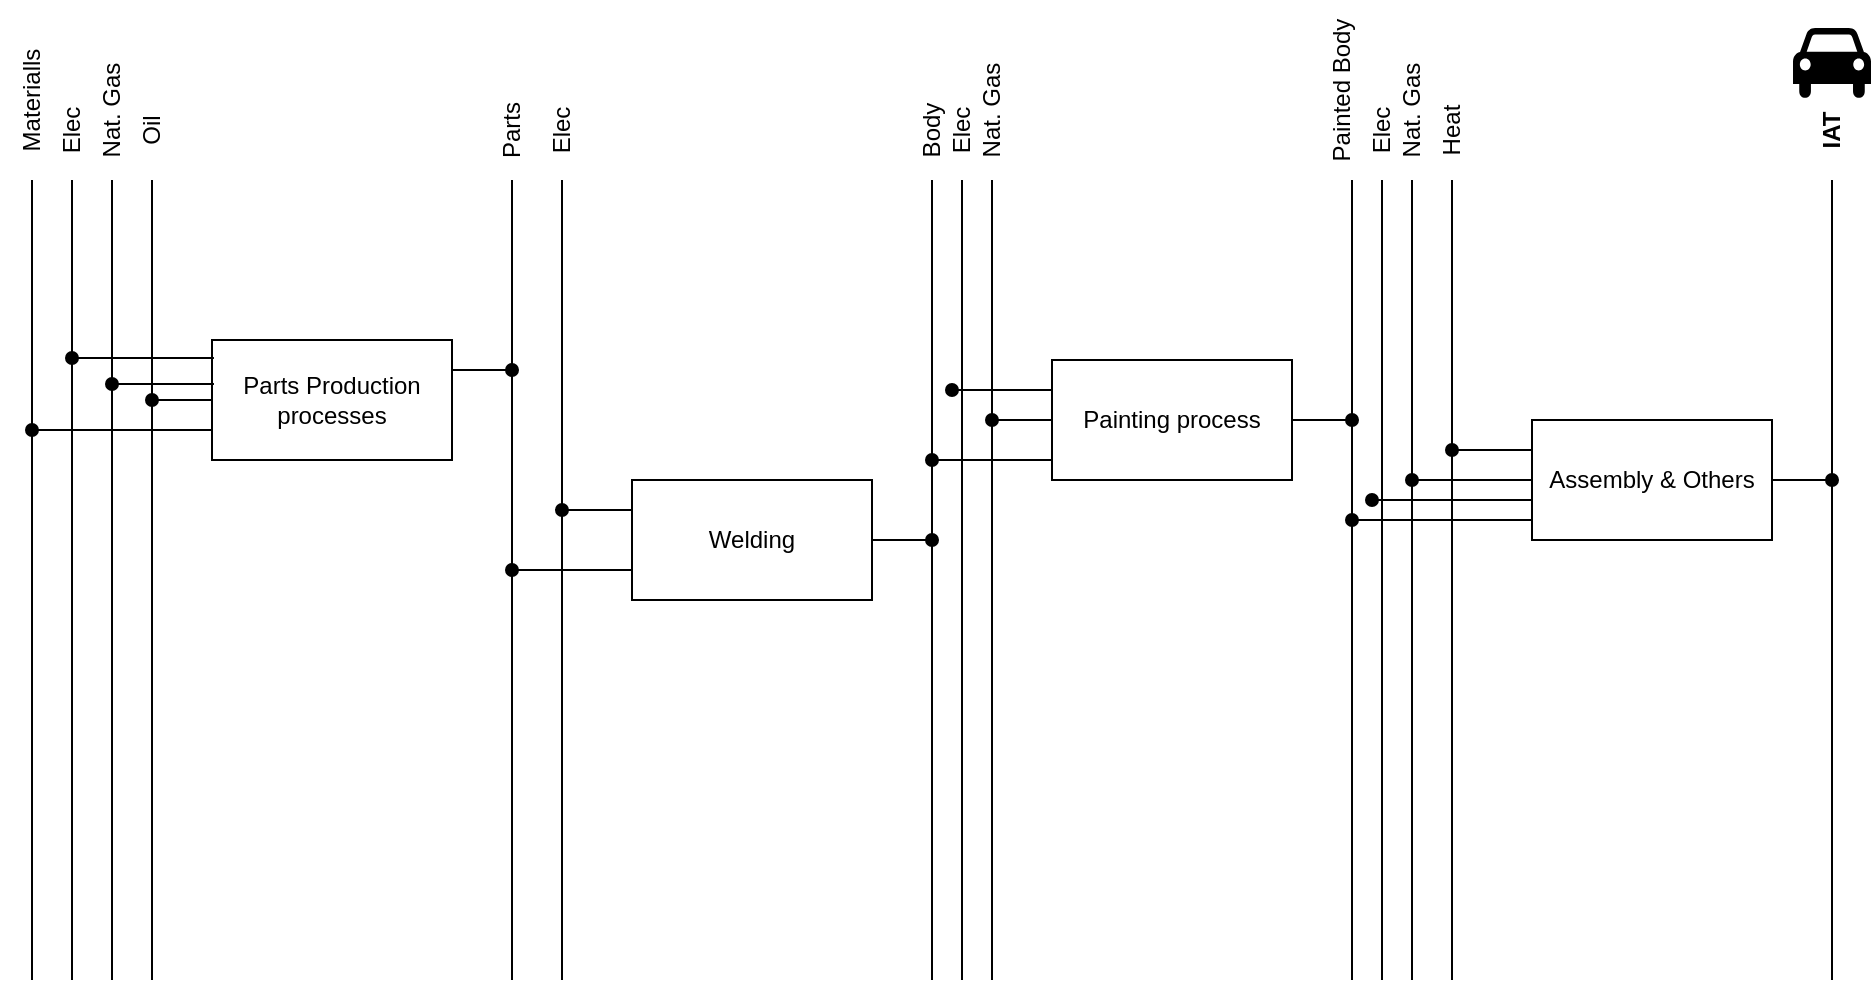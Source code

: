 <mxfile version="20.8.22" type="github" pages="3">
  <diagram id="zB8jX1uGKe1ePh4QPGxl" name="IAT_Automobile">
    <mxGraphModel dx="1434" dy="782" grid="1" gridSize="10" guides="1" tooltips="1" connect="1" arrows="1" fold="1" page="1" pageScale="1" pageWidth="850" pageHeight="1100" math="0" shadow="0">
      <root>
        <mxCell id="0" />
        <mxCell id="1" parent="0" />
        <mxCell id="-nMXzQhrjQ_sv6P07c78-2" value="" style="endArrow=none;html=1;rounded=0;" parent="1" edge="1">
          <mxGeometry width="50" height="50" relative="1" as="geometry">
            <mxPoint x="60" y="560" as="sourcePoint" />
            <mxPoint x="60" y="160" as="targetPoint" />
          </mxGeometry>
        </mxCell>
        <mxCell id="-nMXzQhrjQ_sv6P07c78-3" value="" style="endArrow=none;html=1;rounded=0;" parent="1" edge="1">
          <mxGeometry width="50" height="50" relative="1" as="geometry">
            <mxPoint x="80" y="560" as="sourcePoint" />
            <mxPoint x="80" y="160" as="targetPoint" />
          </mxGeometry>
        </mxCell>
        <mxCell id="-nMXzQhrjQ_sv6P07c78-5" value="Nat. Gas" style="text;html=1;strokeColor=none;fillColor=none;align=center;verticalAlign=middle;whiteSpace=wrap;rounded=0;rotation=270;" parent="1" vertex="1">
          <mxGeometry x="30" y="110" width="60" height="30" as="geometry" />
        </mxCell>
        <mxCell id="-nMXzQhrjQ_sv6P07c78-6" value="Oil" style="text;html=1;strokeColor=none;fillColor=none;align=center;verticalAlign=middle;whiteSpace=wrap;rounded=0;rotation=270;" parent="1" vertex="1">
          <mxGeometry x="50" y="120" width="60" height="30" as="geometry" />
        </mxCell>
        <mxCell id="-nMXzQhrjQ_sv6P07c78-7" value="Parts Production processes" style="rounded=0;whiteSpace=wrap;html=1;" parent="1" vertex="1">
          <mxGeometry x="110" y="240" width="120" height="60" as="geometry" />
        </mxCell>
        <mxCell id="-nMXzQhrjQ_sv6P07c78-13" value="" style="endArrow=oval;html=1;rounded=0;exitX=0.008;exitY=0.15;exitDx=0;exitDy=0;endFill=1;exitPerimeter=0;" parent="1" source="-nMXzQhrjQ_sv6P07c78-7" edge="1">
          <mxGeometry width="50" height="50" relative="1" as="geometry">
            <mxPoint x="360" y="420" as="sourcePoint" />
            <mxPoint x="40" y="249" as="targetPoint" />
          </mxGeometry>
        </mxCell>
        <mxCell id="-nMXzQhrjQ_sv6P07c78-14" value="" style="endArrow=oval;html=1;rounded=0;endFill=1;exitX=0.008;exitY=0.367;exitDx=0;exitDy=0;exitPerimeter=0;" parent="1" source="-nMXzQhrjQ_sv6P07c78-7" edge="1">
          <mxGeometry width="50" height="50" relative="1" as="geometry">
            <mxPoint x="160" y="269.5" as="sourcePoint" />
            <mxPoint x="60" y="262" as="targetPoint" />
          </mxGeometry>
        </mxCell>
        <mxCell id="-nMXzQhrjQ_sv6P07c78-15" value="" style="endArrow=oval;html=1;rounded=0;endFill=1;exitX=0;exitY=0.5;exitDx=0;exitDy=0;exitPerimeter=0;" parent="1" source="-nMXzQhrjQ_sv6P07c78-7" edge="1">
          <mxGeometry width="50" height="50" relative="1" as="geometry">
            <mxPoint x="180" y="290" as="sourcePoint" />
            <mxPoint x="80" y="270" as="targetPoint" />
          </mxGeometry>
        </mxCell>
        <mxCell id="-nMXzQhrjQ_sv6P07c78-16" value="" style="endArrow=none;html=1;rounded=0;" parent="1" edge="1">
          <mxGeometry width="50" height="50" relative="1" as="geometry">
            <mxPoint x="260" y="560" as="sourcePoint" />
            <mxPoint x="260" y="160" as="targetPoint" />
          </mxGeometry>
        </mxCell>
        <mxCell id="-nMXzQhrjQ_sv6P07c78-17" value="" style="endArrow=oval;html=1;rounded=0;exitX=1;exitY=0.25;exitDx=0;exitDy=0;endFill=1;" parent="1" source="-nMXzQhrjQ_sv6P07c78-7" edge="1">
          <mxGeometry width="50" height="50" relative="1" as="geometry">
            <mxPoint x="280" y="280" as="sourcePoint" />
            <mxPoint x="260" y="255" as="targetPoint" />
          </mxGeometry>
        </mxCell>
        <mxCell id="-nMXzQhrjQ_sv6P07c78-18" value="Parts" style="text;html=1;strokeColor=none;fillColor=none;align=center;verticalAlign=middle;whiteSpace=wrap;rounded=0;rotation=270;" parent="1" vertex="1">
          <mxGeometry x="230" y="120" width="60" height="30" as="geometry" />
        </mxCell>
        <mxCell id="-nMXzQhrjQ_sv6P07c78-21" value="" style="group" parent="1" vertex="1" connectable="0">
          <mxGeometry x="25" y="105" width="30" height="455" as="geometry" />
        </mxCell>
        <mxCell id="-nMXzQhrjQ_sv6P07c78-1" value="" style="endArrow=none;html=1;rounded=0;" parent="-nMXzQhrjQ_sv6P07c78-21" edge="1">
          <mxGeometry width="50" height="50" relative="1" as="geometry">
            <mxPoint x="15" y="455" as="sourcePoint" />
            <mxPoint x="15" y="55" as="targetPoint" />
          </mxGeometry>
        </mxCell>
        <mxCell id="-nMXzQhrjQ_sv6P07c78-4" value="Elec" style="text;html=1;strokeColor=none;fillColor=none;align=center;verticalAlign=middle;whiteSpace=wrap;rounded=0;rotation=270;" parent="-nMXzQhrjQ_sv6P07c78-21" vertex="1">
          <mxGeometry x="-15" y="15" width="60" height="30" as="geometry" />
        </mxCell>
        <mxCell id="-nMXzQhrjQ_sv6P07c78-22" value="" style="group" parent="1" vertex="1" connectable="0">
          <mxGeometry x="270" y="105" width="30" height="455" as="geometry" />
        </mxCell>
        <mxCell id="-nMXzQhrjQ_sv6P07c78-23" value="" style="endArrow=none;html=1;rounded=0;" parent="-nMXzQhrjQ_sv6P07c78-22" edge="1">
          <mxGeometry width="50" height="50" relative="1" as="geometry">
            <mxPoint x="15" y="455" as="sourcePoint" />
            <mxPoint x="15" y="55" as="targetPoint" />
          </mxGeometry>
        </mxCell>
        <mxCell id="-nMXzQhrjQ_sv6P07c78-24" value="Elec" style="text;html=1;strokeColor=none;fillColor=none;align=center;verticalAlign=middle;whiteSpace=wrap;rounded=0;rotation=270;" parent="-nMXzQhrjQ_sv6P07c78-22" vertex="1">
          <mxGeometry x="-15" y="15" width="60" height="30" as="geometry" />
        </mxCell>
        <mxCell id="-nMXzQhrjQ_sv6P07c78-25" value="Welding" style="rounded=0;whiteSpace=wrap;html=1;" parent="1" vertex="1">
          <mxGeometry x="320" y="310" width="120" height="60" as="geometry" />
        </mxCell>
        <mxCell id="-nMXzQhrjQ_sv6P07c78-26" value="" style="endArrow=oval;html=1;rounded=0;exitX=0;exitY=0.75;exitDx=0;exitDy=0;endFill=1;" parent="1" source="-nMXzQhrjQ_sv6P07c78-25" edge="1">
          <mxGeometry width="50" height="50" relative="1" as="geometry">
            <mxPoint x="330" y="380" as="sourcePoint" />
            <mxPoint x="260" y="355" as="targetPoint" />
          </mxGeometry>
        </mxCell>
        <mxCell id="-nMXzQhrjQ_sv6P07c78-29" value="" style="endArrow=none;html=1;rounded=0;" parent="1" edge="1">
          <mxGeometry width="50" height="50" relative="1" as="geometry">
            <mxPoint x="20" y="160" as="sourcePoint" />
            <mxPoint x="20" y="560" as="targetPoint" />
          </mxGeometry>
        </mxCell>
        <mxCell id="-nMXzQhrjQ_sv6P07c78-30" value="Materialls" style="text;html=1;strokeColor=none;fillColor=none;align=center;verticalAlign=middle;whiteSpace=wrap;rounded=0;rotation=270;" parent="1" vertex="1">
          <mxGeometry x="-10" y="105" width="60" height="30" as="geometry" />
        </mxCell>
        <mxCell id="-nMXzQhrjQ_sv6P07c78-31" value="" style="endArrow=oval;html=1;rounded=0;endFill=1;exitX=0;exitY=0.75;exitDx=0;exitDy=0;" parent="1" source="-nMXzQhrjQ_sv6P07c78-7" edge="1">
          <mxGeometry width="50" height="50" relative="1" as="geometry">
            <mxPoint x="160" y="290" as="sourcePoint" />
            <mxPoint x="20" y="285" as="targetPoint" />
          </mxGeometry>
        </mxCell>
        <mxCell id="-nMXzQhrjQ_sv6P07c78-32" value="" style="endArrow=none;html=1;rounded=0;" parent="1" edge="1">
          <mxGeometry width="50" height="50" relative="1" as="geometry">
            <mxPoint x="470" y="560" as="sourcePoint" />
            <mxPoint x="470" y="160" as="targetPoint" />
          </mxGeometry>
        </mxCell>
        <mxCell id="-nMXzQhrjQ_sv6P07c78-36" value="" style="group" parent="1" vertex="1" connectable="0">
          <mxGeometry x="680" y="105" width="105" height="455" as="geometry" />
        </mxCell>
        <mxCell id="-nMXzQhrjQ_sv6P07c78-37" value="" style="endArrow=none;html=1;rounded=0;" parent="-nMXzQhrjQ_sv6P07c78-36" edge="1">
          <mxGeometry width="50" height="50" relative="1" as="geometry">
            <mxPoint x="15" y="455" as="sourcePoint" />
            <mxPoint x="15" y="55" as="targetPoint" />
          </mxGeometry>
        </mxCell>
        <mxCell id="-nMXzQhrjQ_sv6P07c78-38" value="Elec" style="text;html=1;strokeColor=none;fillColor=none;align=center;verticalAlign=middle;whiteSpace=wrap;rounded=0;rotation=270;" parent="-nMXzQhrjQ_sv6P07c78-36" vertex="1">
          <mxGeometry x="-15" y="15" width="60" height="30" as="geometry" />
        </mxCell>
        <mxCell id="-nMXzQhrjQ_sv6P07c78-44" value="Nat. Gas" style="text;html=1;strokeColor=none;fillColor=none;align=center;verticalAlign=middle;whiteSpace=wrap;rounded=0;rotation=270;" parent="-nMXzQhrjQ_sv6P07c78-36" vertex="1">
          <mxGeometry y="5" width="60" height="30" as="geometry" />
        </mxCell>
        <mxCell id="-nMXzQhrjQ_sv6P07c78-43" value="" style="endArrow=none;html=1;rounded=0;" parent="-nMXzQhrjQ_sv6P07c78-36" edge="1">
          <mxGeometry width="50" height="50" relative="1" as="geometry">
            <mxPoint x="30" y="455" as="sourcePoint" />
            <mxPoint x="30" y="55" as="targetPoint" />
          </mxGeometry>
        </mxCell>
        <mxCell id="-nMXzQhrjQ_sv6P07c78-55" value="Heat" style="text;html=1;strokeColor=none;fillColor=none;align=center;verticalAlign=middle;whiteSpace=wrap;rounded=0;rotation=270;" parent="-nMXzQhrjQ_sv6P07c78-36" vertex="1">
          <mxGeometry x="20" y="15" width="60" height="30" as="geometry" />
        </mxCell>
        <mxCell id="-nMXzQhrjQ_sv6P07c78-66" value="" style="endArrow=oval;html=1;rounded=0;endSize=6;endFill=1;" parent="-nMXzQhrjQ_sv6P07c78-36" edge="1">
          <mxGeometry width="50" height="50" relative="1" as="geometry">
            <mxPoint x="90" y="215" as="sourcePoint" />
            <mxPoint x="10" y="215" as="targetPoint" />
          </mxGeometry>
        </mxCell>
        <mxCell id="-nMXzQhrjQ_sv6P07c78-39" value="Body" style="text;html=1;strokeColor=none;fillColor=none;align=center;verticalAlign=middle;whiteSpace=wrap;rounded=0;rotation=270;" parent="1" vertex="1">
          <mxGeometry x="440" y="120" width="60" height="30" as="geometry" />
        </mxCell>
        <mxCell id="-nMXzQhrjQ_sv6P07c78-40" value="" style="endArrow=oval;html=1;rounded=0;endSize=6;exitX=0;exitY=0.25;exitDx=0;exitDy=0;endFill=1;" parent="1" source="-nMXzQhrjQ_sv6P07c78-25" edge="1">
          <mxGeometry width="50" height="50" relative="1" as="geometry">
            <mxPoint x="280" y="420" as="sourcePoint" />
            <mxPoint x="285" y="325" as="targetPoint" />
          </mxGeometry>
        </mxCell>
        <mxCell id="-nMXzQhrjQ_sv6P07c78-41" value="" style="endArrow=oval;html=1;rounded=0;endSize=6;exitX=1;exitY=0.5;exitDx=0;exitDy=0;endFill=1;" parent="1" source="-nMXzQhrjQ_sv6P07c78-25" edge="1">
          <mxGeometry width="50" height="50" relative="1" as="geometry">
            <mxPoint x="280" y="420" as="sourcePoint" />
            <mxPoint x="470" y="340" as="targetPoint" />
          </mxGeometry>
        </mxCell>
        <mxCell id="-nMXzQhrjQ_sv6P07c78-42" value="Painting process" style="rounded=0;whiteSpace=wrap;html=1;" parent="1" vertex="1">
          <mxGeometry x="530" y="250" width="120" height="60" as="geometry" />
        </mxCell>
        <mxCell id="-nMXzQhrjQ_sv6P07c78-46" value="" style="endArrow=none;html=1;rounded=0;endSize=6;" parent="1" edge="1">
          <mxGeometry width="50" height="50" relative="1" as="geometry">
            <mxPoint x="680" y="560" as="sourcePoint" />
            <mxPoint x="680" y="160" as="targetPoint" />
          </mxGeometry>
        </mxCell>
        <mxCell id="-nMXzQhrjQ_sv6P07c78-47" value="" style="group" parent="1" vertex="1" connectable="0">
          <mxGeometry x="470" y="105" width="60" height="455" as="geometry" />
        </mxCell>
        <mxCell id="-nMXzQhrjQ_sv6P07c78-48" value="" style="endArrow=none;html=1;rounded=0;" parent="-nMXzQhrjQ_sv6P07c78-47" edge="1">
          <mxGeometry width="50" height="50" relative="1" as="geometry">
            <mxPoint x="15" y="455" as="sourcePoint" />
            <mxPoint x="15" y="55" as="targetPoint" />
          </mxGeometry>
        </mxCell>
        <mxCell id="-nMXzQhrjQ_sv6P07c78-49" value="Elec" style="text;html=1;strokeColor=none;fillColor=none;align=center;verticalAlign=middle;whiteSpace=wrap;rounded=0;rotation=270;" parent="-nMXzQhrjQ_sv6P07c78-47" vertex="1">
          <mxGeometry x="-15" y="15" width="60" height="30" as="geometry" />
        </mxCell>
        <mxCell id="-nMXzQhrjQ_sv6P07c78-50" value="Nat. Gas" style="text;html=1;strokeColor=none;fillColor=none;align=center;verticalAlign=middle;whiteSpace=wrap;rounded=0;rotation=270;" parent="-nMXzQhrjQ_sv6P07c78-47" vertex="1">
          <mxGeometry y="5" width="60" height="30" as="geometry" />
        </mxCell>
        <mxCell id="-nMXzQhrjQ_sv6P07c78-51" value="" style="endArrow=none;html=1;rounded=0;" parent="-nMXzQhrjQ_sv6P07c78-47" edge="1">
          <mxGeometry width="50" height="50" relative="1" as="geometry">
            <mxPoint x="30" y="455" as="sourcePoint" />
            <mxPoint x="30" y="55" as="targetPoint" />
          </mxGeometry>
        </mxCell>
        <mxCell id="-nMXzQhrjQ_sv6P07c78-52" value="Assembly &amp;amp; Others" style="rounded=0;whiteSpace=wrap;html=1;" parent="1" vertex="1">
          <mxGeometry x="770" y="280" width="120" height="60" as="geometry" />
        </mxCell>
        <mxCell id="-nMXzQhrjQ_sv6P07c78-53" value="" style="endArrow=none;html=1;rounded=0;endSize=6;" parent="1" edge="1">
          <mxGeometry width="50" height="50" relative="1" as="geometry">
            <mxPoint x="920" y="160" as="sourcePoint" />
            <mxPoint x="920" y="560" as="targetPoint" />
          </mxGeometry>
        </mxCell>
        <mxCell id="-nMXzQhrjQ_sv6P07c78-54" value="" style="endArrow=none;html=1;rounded=0;endSize=6;" parent="1" edge="1">
          <mxGeometry width="50" height="50" relative="1" as="geometry">
            <mxPoint x="730" y="560" as="sourcePoint" />
            <mxPoint x="730" y="160" as="targetPoint" />
          </mxGeometry>
        </mxCell>
        <mxCell id="-nMXzQhrjQ_sv6P07c78-56" value="Painted Body" style="text;html=1;strokeColor=none;fillColor=none;align=center;verticalAlign=middle;whiteSpace=wrap;rounded=0;rotation=270;" parent="1" vertex="1">
          <mxGeometry x="630" y="100" width="90" height="30" as="geometry" />
        </mxCell>
        <mxCell id="-nMXzQhrjQ_sv6P07c78-57" value="IAT" style="text;html=1;strokeColor=none;fillColor=none;align=center;verticalAlign=middle;whiteSpace=wrap;rounded=0;rotation=270;fontStyle=1" parent="1" vertex="1">
          <mxGeometry x="890" y="120" width="60" height="30" as="geometry" />
        </mxCell>
        <mxCell id="-nMXzQhrjQ_sv6P07c78-59" value="" style="shape=mxgraph.signs.transportation.car_4;html=1;pointerEvents=1;fillColor=#000000;strokeColor=none;verticalLabelPosition=bottom;verticalAlign=top;align=center;" parent="1" vertex="1">
          <mxGeometry x="900.5" y="84" width="39" height="36" as="geometry" />
        </mxCell>
        <mxCell id="-nMXzQhrjQ_sv6P07c78-61" value="" style="endArrow=oval;html=1;rounded=0;endSize=6;exitX=0;exitY=0.25;exitDx=0;exitDy=0;endFill=1;" parent="1" source="-nMXzQhrjQ_sv6P07c78-42" edge="1">
          <mxGeometry width="50" height="50" relative="1" as="geometry">
            <mxPoint x="650" y="420" as="sourcePoint" />
            <mxPoint x="480" y="265" as="targetPoint" />
          </mxGeometry>
        </mxCell>
        <mxCell id="-nMXzQhrjQ_sv6P07c78-62" value="" style="endArrow=oval;html=1;rounded=0;endSize=6;endFill=1;" parent="1" edge="1">
          <mxGeometry width="50" height="50" relative="1" as="geometry">
            <mxPoint x="530" y="280" as="sourcePoint" />
            <mxPoint x="500" y="280" as="targetPoint" />
          </mxGeometry>
        </mxCell>
        <mxCell id="-nMXzQhrjQ_sv6P07c78-63" value="" style="endArrow=oval;html=1;rounded=0;endSize=6;endFill=1;" parent="1" edge="1">
          <mxGeometry width="50" height="50" relative="1" as="geometry">
            <mxPoint x="530" y="300" as="sourcePoint" />
            <mxPoint x="470" y="300" as="targetPoint" />
          </mxGeometry>
        </mxCell>
        <mxCell id="-nMXzQhrjQ_sv6P07c78-64" value="" style="endArrow=oval;html=1;rounded=0;endSize=6;exitX=1;exitY=0.5;exitDx=0;exitDy=0;endFill=1;" parent="1" source="-nMXzQhrjQ_sv6P07c78-42" edge="1">
          <mxGeometry width="50" height="50" relative="1" as="geometry">
            <mxPoint x="640" y="360" as="sourcePoint" />
            <mxPoint x="680" y="280" as="targetPoint" />
          </mxGeometry>
        </mxCell>
        <mxCell id="-nMXzQhrjQ_sv6P07c78-65" value="" style="endArrow=oval;html=1;rounded=0;endSize=6;endFill=1;" parent="1" edge="1">
          <mxGeometry width="50" height="50" relative="1" as="geometry">
            <mxPoint x="770" y="330" as="sourcePoint" />
            <mxPoint x="680" y="330" as="targetPoint" />
          </mxGeometry>
        </mxCell>
        <mxCell id="-nMXzQhrjQ_sv6P07c78-67" value="" style="endArrow=oval;html=1;rounded=0;endSize=6;exitX=0;exitY=0.5;exitDx=0;exitDy=0;endFill=1;" parent="1" source="-nMXzQhrjQ_sv6P07c78-52" edge="1">
          <mxGeometry width="50" height="50" relative="1" as="geometry">
            <mxPoint x="650" y="420" as="sourcePoint" />
            <mxPoint x="710" y="310" as="targetPoint" />
            <Array as="points">
              <mxPoint x="740" y="310" />
            </Array>
          </mxGeometry>
        </mxCell>
        <mxCell id="-nMXzQhrjQ_sv6P07c78-69" value="" style="endArrow=oval;html=1;rounded=0;endSize=6;exitX=0;exitY=0.25;exitDx=0;exitDy=0;endFill=1;" parent="1" source="-nMXzQhrjQ_sv6P07c78-52" edge="1">
          <mxGeometry width="50" height="50" relative="1" as="geometry">
            <mxPoint x="650" y="420" as="sourcePoint" />
            <mxPoint x="730" y="295" as="targetPoint" />
          </mxGeometry>
        </mxCell>
        <mxCell id="-nMXzQhrjQ_sv6P07c78-70" value="" style="endArrow=oval;html=1;rounded=0;endSize=6;entryX=1;entryY=0.5;entryDx=0;entryDy=0;exitX=1;exitY=0.5;exitDx=0;exitDy=0;endFill=1;" parent="1" source="-nMXzQhrjQ_sv6P07c78-52" edge="1">
          <mxGeometry width="50" height="50" relative="1" as="geometry">
            <mxPoint x="700" y="370" as="sourcePoint" />
            <mxPoint x="920" y="310" as="targetPoint" />
          </mxGeometry>
        </mxCell>
      </root>
    </mxGraphModel>
  </diagram>
  <diagram id="iSbvqFP57HNZx_KX1fsW" name="ICM_Chemi">
    <mxGraphModel dx="2284" dy="1882" grid="1" gridSize="10" guides="1" tooltips="1" connect="1" arrows="1" fold="1" page="1" pageScale="1" pageWidth="850" pageHeight="1100" math="0" shadow="0">
      <root>
        <mxCell id="0" />
        <mxCell id="1" parent="0" />
        <mxCell id="jH2LB44tCnty56aoixDT-7" style="edgeStyle=elbowEdgeStyle;rounded=0;orthogonalLoop=1;jettySize=auto;html=1;endArrow=oval;endFill=1;" parent="1" source="kikfPWUPa6clIVoQxghs-1" edge="1">
          <mxGeometry relative="1" as="geometry">
            <mxPoint x="60" y="160" as="targetPoint" />
          </mxGeometry>
        </mxCell>
        <mxCell id="jH2LB44tCnty56aoixDT-9" style="edgeStyle=elbowEdgeStyle;rounded=0;orthogonalLoop=1;jettySize=auto;html=1;exitX=0;exitY=0.25;exitDx=0;exitDy=0;endArrow=oval;endFill=1;" parent="1" source="kikfPWUPa6clIVoQxghs-1" edge="1">
          <mxGeometry relative="1" as="geometry">
            <mxPoint x="40" y="145" as="targetPoint" />
          </mxGeometry>
        </mxCell>
        <mxCell id="jH2LB44tCnty56aoixDT-10" style="edgeStyle=elbowEdgeStyle;rounded=0;orthogonalLoop=1;jettySize=auto;html=1;exitX=0;exitY=0.75;exitDx=0;exitDy=0;endArrow=oval;endFill=1;" parent="1" source="kikfPWUPa6clIVoQxghs-1" edge="1">
          <mxGeometry relative="1" as="geometry">
            <mxPoint x="80" y="175" as="targetPoint" />
          </mxGeometry>
        </mxCell>
        <mxCell id="jH2LB44tCnty56aoixDT-20" style="edgeStyle=elbowEdgeStyle;rounded=0;orthogonalLoop=1;jettySize=auto;html=1;exitX=1;exitY=0.25;exitDx=0;exitDy=0;endArrow=oval;endFill=1;" parent="1" source="kikfPWUPa6clIVoQxghs-1" edge="1">
          <mxGeometry relative="1" as="geometry">
            <mxPoint x="360" y="145" as="targetPoint" />
          </mxGeometry>
        </mxCell>
        <mxCell id="7VgWf5LXwZU-pzO7RZiy-5" style="edgeStyle=orthogonalEdgeStyle;rounded=0;orthogonalLoop=1;jettySize=auto;html=1;exitX=1;exitY=0.75;exitDx=0;exitDy=0;endArrow=oval;endFill=1;" parent="1" source="kikfPWUPa6clIVoQxghs-1" edge="1">
          <mxGeometry relative="1" as="geometry">
            <mxPoint x="390" y="175.571" as="targetPoint" />
          </mxGeometry>
        </mxCell>
        <mxCell id="kikfPWUPa6clIVoQxghs-1" value="&lt;div&gt;Steam Cracking&lt;/div&gt;&lt;div&gt;(at 750 - 900 C)&lt;br&gt;&lt;/div&gt;" style="rounded=0;whiteSpace=wrap;html=1;" parent="1" vertex="1">
          <mxGeometry x="180" y="130" width="120" height="60" as="geometry" />
        </mxCell>
        <mxCell id="kikfPWUPa6clIVoQxghs-7" value="Naptha (feedstock)" style="text;html=1;strokeColor=none;fillColor=none;align=center;verticalAlign=middle;whiteSpace=wrap;rounded=0;rotation=270;" parent="1" vertex="1">
          <mxGeometry x="-20" y="50" width="110" height="30" as="geometry" />
        </mxCell>
        <mxCell id="kikfPWUPa6clIVoQxghs-26" value="Steam" style="text;html=1;strokeColor=none;fillColor=none;align=center;verticalAlign=middle;whiteSpace=wrap;rounded=0;rotation=270;" parent="1" vertex="1">
          <mxGeometry x="30" y="80" width="60" height="30" as="geometry" />
        </mxCell>
        <mxCell id="kikfPWUPa6clIVoQxghs-27" value="HTH (By Nat Gas?)" style="text;html=1;strokeColor=none;fillColor=none;align=center;verticalAlign=middle;whiteSpace=wrap;rounded=0;rotation=270;" parent="1" vertex="1">
          <mxGeometry x="25" y="40" width="110" height="30" as="geometry" />
        </mxCell>
        <mxCell id="kikfPWUPa6clIVoQxghs-28" style="edgeStyle=elbowEdgeStyle;rounded=0;orthogonalLoop=1;jettySize=auto;html=1;exitX=0.75;exitY=0;exitDx=0;exitDy=0;" parent="1" source="kikfPWUPa6clIVoQxghs-27" target="kikfPWUPa6clIVoQxghs-27" edge="1">
          <mxGeometry relative="1" as="geometry" />
        </mxCell>
        <mxCell id="jH2LB44tCnty56aoixDT-2" value="" style="endArrow=none;html=1;rounded=0;" parent="1" edge="1">
          <mxGeometry width="50" height="50" relative="1" as="geometry">
            <mxPoint x="40" y="440" as="sourcePoint" />
            <mxPoint x="40" y="120" as="targetPoint" />
          </mxGeometry>
        </mxCell>
        <mxCell id="jH2LB44tCnty56aoixDT-4" value="" style="endArrow=none;html=1;rounded=0;" parent="1" edge="1">
          <mxGeometry width="50" height="50" relative="1" as="geometry">
            <mxPoint x="60" y="440" as="sourcePoint" />
            <mxPoint x="60" y="120" as="targetPoint" />
          </mxGeometry>
        </mxCell>
        <mxCell id="jH2LB44tCnty56aoixDT-5" value="" style="endArrow=none;html=1;rounded=0;" parent="1" edge="1">
          <mxGeometry width="50" height="50" relative="1" as="geometry">
            <mxPoint x="80" y="440" as="sourcePoint" />
            <mxPoint x="80" y="120" as="targetPoint" />
          </mxGeometry>
        </mxCell>
        <mxCell id="jH2LB44tCnty56aoixDT-11" value="ELC" style="text;html=1;strokeColor=none;fillColor=none;align=center;verticalAlign=middle;whiteSpace=wrap;rounded=0;rotation=270;" parent="1" vertex="1">
          <mxGeometry x="80" y="80" width="60" height="30" as="geometry" />
        </mxCell>
        <mxCell id="jH2LB44tCnty56aoixDT-12" value="" style="endArrow=none;html=1;rounded=0;" parent="1" edge="1">
          <mxGeometry width="50" height="50" relative="1" as="geometry">
            <mxPoint x="110" y="440" as="sourcePoint" />
            <mxPoint x="110" y="120" as="targetPoint" />
          </mxGeometry>
        </mxCell>
        <mxCell id="jH2LB44tCnty56aoixDT-15" style="edgeStyle=elbowEdgeStyle;rounded=0;orthogonalLoop=1;jettySize=auto;html=1;exitX=0;exitY=0.5;exitDx=0;exitDy=0;endArrow=oval;endFill=1;" parent="1" source="jH2LB44tCnty56aoixDT-13" edge="1">
          <mxGeometry relative="1" as="geometry">
            <mxPoint x="60" y="230" as="targetPoint" />
          </mxGeometry>
        </mxCell>
        <mxCell id="jH2LB44tCnty56aoixDT-16" style="edgeStyle=elbowEdgeStyle;rounded=0;orthogonalLoop=1;jettySize=auto;html=1;exitX=0;exitY=0.25;exitDx=0;exitDy=0;endArrow=oval;endFill=1;" parent="1" source="jH2LB44tCnty56aoixDT-13" edge="1">
          <mxGeometry relative="1" as="geometry">
            <mxPoint x="40" y="215" as="targetPoint" />
          </mxGeometry>
        </mxCell>
        <mxCell id="jH2LB44tCnty56aoixDT-17" style="edgeStyle=elbowEdgeStyle;rounded=0;orthogonalLoop=1;jettySize=auto;html=1;exitX=0;exitY=0.75;exitDx=0;exitDy=0;endArrow=oval;endFill=1;" parent="1" source="jH2LB44tCnty56aoixDT-13" edge="1">
          <mxGeometry relative="1" as="geometry">
            <mxPoint x="110" y="245" as="targetPoint" />
          </mxGeometry>
        </mxCell>
        <mxCell id="jH2LB44tCnty56aoixDT-21" style="edgeStyle=elbowEdgeStyle;rounded=0;orthogonalLoop=1;jettySize=auto;html=1;exitX=1;exitY=0.25;exitDx=0;exitDy=0;endArrow=oval;endFill=1;" parent="1" source="jH2LB44tCnty56aoixDT-13" edge="1">
          <mxGeometry relative="1" as="geometry">
            <mxPoint x="360" y="215" as="targetPoint" />
          </mxGeometry>
        </mxCell>
        <mxCell id="7VgWf5LXwZU-pzO7RZiy-6" style="edgeStyle=orthogonalEdgeStyle;rounded=0;orthogonalLoop=1;jettySize=auto;html=1;exitX=1;exitY=0.75;exitDx=0;exitDy=0;endArrow=oval;endFill=1;" parent="1" source="jH2LB44tCnty56aoixDT-13" edge="1">
          <mxGeometry relative="1" as="geometry">
            <mxPoint x="390" y="245.571" as="targetPoint" />
          </mxGeometry>
        </mxCell>
        <mxCell id="jH2LB44tCnty56aoixDT-13" value="&lt;div&gt;Electric Cracking&lt;/div&gt;&lt;div&gt;(at 750 - 900 C)&lt;br&gt;&lt;/div&gt;" style="rounded=0;whiteSpace=wrap;html=1;" parent="1" vertex="1">
          <mxGeometry x="180" y="200" width="120" height="60" as="geometry" />
        </mxCell>
        <mxCell id="jH2LB44tCnty56aoixDT-18" value="Olifins" style="text;html=1;fillColor=none;align=center;verticalAlign=middle;whiteSpace=wrap;rounded=0;rotation=270;fontStyle=1" parent="1" vertex="1">
          <mxGeometry x="330" y="70" width="60" height="30" as="geometry" />
        </mxCell>
        <mxCell id="jH2LB44tCnty56aoixDT-19" value="" style="endArrow=none;html=1;rounded=0;" parent="1" edge="1">
          <mxGeometry width="50" height="50" relative="1" as="geometry">
            <mxPoint x="360" y="440" as="sourcePoint" />
            <mxPoint x="360" y="120" as="targetPoint" />
          </mxGeometry>
        </mxCell>
        <mxCell id="jH2LB44tCnty56aoixDT-22" value="Methanol" style="text;html=1;strokeColor=none;fillColor=none;align=center;verticalAlign=middle;whiteSpace=wrap;rounded=0;rotation=270;" parent="1" vertex="1">
          <mxGeometry x="110" y="70" width="60" height="30" as="geometry" />
        </mxCell>
        <mxCell id="jH2LB44tCnty56aoixDT-23" value="" style="endArrow=none;html=1;rounded=0;" parent="1" edge="1">
          <mxGeometry width="50" height="50" relative="1" as="geometry">
            <mxPoint x="140" y="440" as="sourcePoint" />
            <mxPoint x="140" y="120" as="targetPoint" />
          </mxGeometry>
        </mxCell>
        <mxCell id="jH2LB44tCnty56aoixDT-26" style="edgeStyle=elbowEdgeStyle;rounded=0;orthogonalLoop=1;jettySize=auto;html=1;exitX=0;exitY=0.5;exitDx=0;exitDy=0;endArrow=oval;endFill=1;" parent="1" source="jH2LB44tCnty56aoixDT-24" edge="1">
          <mxGeometry relative="1" as="geometry">
            <mxPoint x="140" y="310" as="targetPoint" />
            <Array as="points">
              <mxPoint x="160" y="370" />
            </Array>
          </mxGeometry>
        </mxCell>
        <mxCell id="jH2LB44tCnty56aoixDT-27" style="edgeStyle=elbowEdgeStyle;rounded=0;orthogonalLoop=1;jettySize=auto;html=1;exitX=0;exitY=0.25;exitDx=0;exitDy=0;endArrow=oval;endFill=1;" parent="1" source="jH2LB44tCnty56aoixDT-24" edge="1">
          <mxGeometry relative="1" as="geometry">
            <mxPoint x="80" y="295" as="targetPoint" />
          </mxGeometry>
        </mxCell>
        <mxCell id="jH2LB44tCnty56aoixDT-28" style="edgeStyle=elbowEdgeStyle;rounded=0;orthogonalLoop=1;jettySize=auto;html=1;exitX=1;exitY=0.5;exitDx=0;exitDy=0;endArrow=oval;endFill=1;" parent="1" source="jH2LB44tCnty56aoixDT-24" edge="1">
          <mxGeometry relative="1" as="geometry">
            <mxPoint x="360" y="310" as="targetPoint" />
          </mxGeometry>
        </mxCell>
        <mxCell id="jH2LB44tCnty56aoixDT-24" value="MTO" style="rounded=0;whiteSpace=wrap;html=1;" parent="1" vertex="1">
          <mxGeometry x="180" y="280" width="120" height="60" as="geometry" />
        </mxCell>
        <mxCell id="7VgWf5LXwZU-pzO7RZiy-22" style="edgeStyle=orthogonalEdgeStyle;rounded=0;orthogonalLoop=1;jettySize=auto;html=1;exitX=0;exitY=0.25;exitDx=0;exitDy=0;endArrow=oval;endFill=1;" parent="1" source="jH2LB44tCnty56aoixDT-29" edge="1">
          <mxGeometry relative="1" as="geometry">
            <mxPoint x="-670" y="145" as="targetPoint" />
          </mxGeometry>
        </mxCell>
        <mxCell id="7VgWf5LXwZU-pzO7RZiy-25" style="edgeStyle=orthogonalEdgeStyle;rounded=0;orthogonalLoop=1;jettySize=auto;html=1;exitX=0;exitY=0.5;exitDx=0;exitDy=0;endArrow=oval;endFill=1;" parent="1" source="jH2LB44tCnty56aoixDT-29" edge="1">
          <mxGeometry relative="1" as="geometry">
            <mxPoint x="-650" y="160" as="targetPoint" />
          </mxGeometry>
        </mxCell>
        <mxCell id="7VgWf5LXwZU-pzO7RZiy-26" style="edgeStyle=orthogonalEdgeStyle;rounded=0;orthogonalLoop=1;jettySize=auto;html=1;exitX=0;exitY=0.75;exitDx=0;exitDy=0;endArrow=oval;endFill=1;" parent="1" source="jH2LB44tCnty56aoixDT-29" edge="1">
          <mxGeometry relative="1" as="geometry">
            <mxPoint x="-630" y="175" as="targetPoint" />
          </mxGeometry>
        </mxCell>
        <mxCell id="7VgWf5LXwZU-pzO7RZiy-31" style="edgeStyle=orthogonalEdgeStyle;rounded=0;orthogonalLoop=1;jettySize=auto;html=1;endArrow=oval;endFill=1;exitX=1;exitY=0.25;exitDx=0;exitDy=0;" parent="1" source="jH2LB44tCnty56aoixDT-29" edge="1">
          <mxGeometry relative="1" as="geometry">
            <mxPoint x="-420" y="145" as="targetPoint" />
            <mxPoint x="-460" y="140" as="sourcePoint" />
          </mxGeometry>
        </mxCell>
        <mxCell id="7VgWf5LXwZU-pzO7RZiy-32" style="edgeStyle=orthogonalEdgeStyle;rounded=0;orthogonalLoop=1;jettySize=auto;html=1;exitX=1;exitY=0.5;exitDx=0;exitDy=0;endArrow=oval;endFill=1;" parent="1" source="jH2LB44tCnty56aoixDT-29" edge="1">
          <mxGeometry relative="1" as="geometry">
            <mxPoint x="-400" y="160" as="targetPoint" />
          </mxGeometry>
        </mxCell>
        <mxCell id="7VgWf5LXwZU-pzO7RZiy-38" style="edgeStyle=orthogonalEdgeStyle;rounded=0;orthogonalLoop=1;jettySize=auto;html=1;exitX=1;exitY=0.75;exitDx=0;exitDy=0;endArrow=oval;endFill=1;" parent="1" source="jH2LB44tCnty56aoixDT-29" edge="1">
          <mxGeometry relative="1" as="geometry">
            <mxPoint x="-370" y="175" as="targetPoint" />
          </mxGeometry>
        </mxCell>
        <mxCell id="jH2LB44tCnty56aoixDT-29" value="Steam reforming" style="rounded=0;whiteSpace=wrap;html=1;" parent="1" vertex="1">
          <mxGeometry x="-580" y="130" width="120" height="60" as="geometry" />
        </mxCell>
        <mxCell id="jH2LB44tCnty56aoixDT-30" value="" style="endArrow=none;html=1;rounded=0;" parent="1" edge="1">
          <mxGeometry width="50" height="50" relative="1" as="geometry">
            <mxPoint x="-670" y="440" as="sourcePoint" />
            <mxPoint x="-670" y="120" as="targetPoint" />
          </mxGeometry>
        </mxCell>
        <mxCell id="jH2LB44tCnty56aoixDT-31" value="Nat. gas (Feedstock)" style="text;html=1;strokeColor=none;fillColor=none;align=center;verticalAlign=middle;whiteSpace=wrap;rounded=0;rotation=270;" parent="1" vertex="1">
          <mxGeometry x="-730" y="35" width="120" height="30" as="geometry" />
        </mxCell>
        <mxCell id="jH2LB44tCnty56aoixDT-32" value="" style="endArrow=none;html=1;rounded=0;" parent="1" edge="1">
          <mxGeometry width="50" height="50" relative="1" as="geometry">
            <mxPoint x="-650" y="440" as="sourcePoint" />
            <mxPoint x="-650" y="120" as="targetPoint" />
          </mxGeometry>
        </mxCell>
        <mxCell id="jH2LB44tCnty56aoixDT-33" value="Nat. Gas (Fuel)" style="text;html=1;strokeColor=none;fillColor=none;align=center;verticalAlign=middle;whiteSpace=wrap;rounded=0;rotation=270;" parent="1" vertex="1">
          <mxGeometry x="-700" y="50" width="100" height="30" as="geometry" />
        </mxCell>
        <mxCell id="jH2LB44tCnty56aoixDT-34" value="" style="endArrow=none;html=1;rounded=0;" parent="1" edge="1">
          <mxGeometry width="50" height="50" relative="1" as="geometry">
            <mxPoint x="-630" y="440" as="sourcePoint" />
            <mxPoint x="-630" y="120" as="targetPoint" />
          </mxGeometry>
        </mxCell>
        <mxCell id="jH2LB44tCnty56aoixDT-35" value="Steam" style="text;html=1;strokeColor=none;fillColor=none;align=center;verticalAlign=middle;whiteSpace=wrap;rounded=0;rotation=270;" parent="1" vertex="1">
          <mxGeometry x="-660" y="70" width="60" height="30" as="geometry" />
        </mxCell>
        <mxCell id="7VgWf5LXwZU-pzO7RZiy-3" value="Aromatics (BTX)" style="text;html=1;fillColor=none;align=center;verticalAlign=middle;whiteSpace=wrap;rounded=0;rotation=270;fontStyle=1" parent="1" vertex="1">
          <mxGeometry x="340" y="50" width="100" height="30" as="geometry" />
        </mxCell>
        <mxCell id="7VgWf5LXwZU-pzO7RZiy-4" value="" style="endArrow=none;html=1;rounded=0;" parent="1" edge="1">
          <mxGeometry width="50" height="50" relative="1" as="geometry">
            <mxPoint x="390" y="440" as="sourcePoint" />
            <mxPoint x="390" y="120" as="targetPoint" />
          </mxGeometry>
        </mxCell>
        <mxCell id="7VgWf5LXwZU-pzO7RZiy-19" style="edgeStyle=orthogonalEdgeStyle;rounded=0;orthogonalLoop=1;jettySize=auto;html=1;exitX=1;exitY=0.5;exitDx=0;exitDy=0;endArrow=oval;endFill=1;" parent="1" source="7VgWf5LXwZU-pzO7RZiy-17" edge="1">
          <mxGeometry relative="1" as="geometry">
            <mxPoint x="390" y="400" as="targetPoint" />
          </mxGeometry>
        </mxCell>
        <mxCell id="7VgWf5LXwZU-pzO7RZiy-20" style="edgeStyle=orthogonalEdgeStyle;rounded=0;orthogonalLoop=1;jettySize=auto;html=1;exitX=0;exitY=0.25;exitDx=0;exitDy=0;endArrow=oval;endFill=1;" parent="1" source="7VgWf5LXwZU-pzO7RZiy-17" edge="1">
          <mxGeometry relative="1" as="geometry">
            <mxPoint x="80" y="385.571" as="targetPoint" />
          </mxGeometry>
        </mxCell>
        <mxCell id="7VgWf5LXwZU-pzO7RZiy-21" style="edgeStyle=orthogonalEdgeStyle;rounded=0;orthogonalLoop=1;jettySize=auto;html=1;exitX=0;exitY=0.75;exitDx=0;exitDy=0;endArrow=oval;endFill=1;" parent="1" source="7VgWf5LXwZU-pzO7RZiy-17" edge="1">
          <mxGeometry relative="1" as="geometry">
            <mxPoint x="140" y="415.571" as="targetPoint" />
          </mxGeometry>
        </mxCell>
        <mxCell id="7VgWf5LXwZU-pzO7RZiy-17" value="MTA" style="rounded=0;whiteSpace=wrap;html=1;" parent="1" vertex="1">
          <mxGeometry x="180" y="370" width="120" height="60" as="geometry" />
        </mxCell>
        <mxCell id="7VgWf5LXwZU-pzO7RZiy-27" value="" style="endArrow=none;html=1;rounded=0;" parent="1" edge="1">
          <mxGeometry width="50" height="50" relative="1" as="geometry">
            <mxPoint x="-420.71" y="440" as="sourcePoint" />
            <mxPoint x="-420.71" y="120" as="targetPoint" />
          </mxGeometry>
        </mxCell>
        <mxCell id="7VgWf5LXwZU-pzO7RZiy-28" value="CO" style="text;html=1;strokeColor=none;fillColor=none;align=center;verticalAlign=middle;whiteSpace=wrap;rounded=0;rotation=270;" parent="1" vertex="1">
          <mxGeometry x="-450" y="80" width="60" height="30" as="geometry" />
        </mxCell>
        <mxCell id="7VgWf5LXwZU-pzO7RZiy-29" value="" style="endArrow=none;html=1;rounded=0;fillColor=#647687;strokeColor=#314354;strokeWidth=3;" parent="1" edge="1">
          <mxGeometry width="50" height="50" relative="1" as="geometry">
            <mxPoint x="-400" y="440" as="sourcePoint" />
            <mxPoint x="-400" y="120" as="targetPoint" />
          </mxGeometry>
        </mxCell>
        <mxCell id="7VgWf5LXwZU-pzO7RZiy-30" value="H2" style="text;html=1;strokeColor=none;fillColor=none;align=center;verticalAlign=middle;whiteSpace=wrap;rounded=0;rotation=270;" parent="1" vertex="1">
          <mxGeometry x="-430" y="80" width="60" height="30" as="geometry" />
        </mxCell>
        <mxCell id="7VgWf5LXwZU-pzO7RZiy-36" value="" style="endArrow=none;html=1;rounded=0;" parent="1" edge="1">
          <mxGeometry width="50" height="50" relative="1" as="geometry">
            <mxPoint x="-370" y="440" as="sourcePoint" />
            <mxPoint x="-370" y="120" as="targetPoint" />
          </mxGeometry>
        </mxCell>
        <mxCell id="7VgWf5LXwZU-pzO7RZiy-37" value="CO2" style="text;html=1;strokeColor=none;fillColor=none;align=center;verticalAlign=middle;whiteSpace=wrap;rounded=0;rotation=270;" parent="1" vertex="1">
          <mxGeometry x="-400" y="80" width="60" height="30" as="geometry" />
        </mxCell>
        <mxCell id="7VgWf5LXwZU-pzO7RZiy-49" style="edgeStyle=orthogonalEdgeStyle;rounded=0;orthogonalLoop=1;jettySize=auto;html=1;exitX=0;exitY=0.25;exitDx=0;exitDy=0;strokeWidth=1;endArrow=oval;endFill=1;" parent="1" source="7VgWf5LXwZU-pzO7RZiy-39" edge="1">
          <mxGeometry relative="1" as="geometry">
            <mxPoint x="-710" y="220" as="targetPoint" />
            <Array as="points">
              <mxPoint x="-580" y="220" />
            </Array>
          </mxGeometry>
        </mxCell>
        <mxCell id="7VgWf5LXwZU-pzO7RZiy-52" style="edgeStyle=orthogonalEdgeStyle;rounded=0;orthogonalLoop=1;jettySize=auto;html=1;exitX=0;exitY=0.75;exitDx=0;exitDy=0;strokeWidth=1;endArrow=oval;endFill=1;" parent="1" source="7VgWf5LXwZU-pzO7RZiy-39" edge="1">
          <mxGeometry relative="1" as="geometry">
            <mxPoint x="-730" y="245" as="targetPoint" />
          </mxGeometry>
        </mxCell>
        <mxCell id="7VgWf5LXwZU-pzO7RZiy-53" style="edgeStyle=orthogonalEdgeStyle;rounded=0;orthogonalLoop=1;jettySize=auto;html=1;exitX=1;exitY=0.5;exitDx=0;exitDy=0;strokeWidth=1;endArrow=oval;endFill=1;" parent="1" source="7VgWf5LXwZU-pzO7RZiy-39" edge="1">
          <mxGeometry relative="1" as="geometry">
            <mxPoint x="-400" y="230" as="targetPoint" />
          </mxGeometry>
        </mxCell>
        <mxCell id="7VgWf5LXwZU-pzO7RZiy-54" style="edgeStyle=orthogonalEdgeStyle;rounded=0;orthogonalLoop=1;jettySize=auto;html=1;exitX=1;exitY=0.25;exitDx=0;exitDy=0;strokeWidth=1;endArrow=oval;endFill=1;" parent="1" source="7VgWf5LXwZU-pzO7RZiy-39" edge="1">
          <mxGeometry relative="1" as="geometry">
            <mxPoint x="-420" y="215" as="targetPoint" />
          </mxGeometry>
        </mxCell>
        <mxCell id="7VgWf5LXwZU-pzO7RZiy-55" style="edgeStyle=orthogonalEdgeStyle;rounded=0;orthogonalLoop=1;jettySize=auto;html=1;exitX=1;exitY=0.75;exitDx=0;exitDy=0;strokeWidth=1;endArrow=oval;endFill=1;fillColor=#647687;strokeColor=#314354;" parent="1" source="7VgWf5LXwZU-pzO7RZiy-39" edge="1">
          <mxGeometry relative="1" as="geometry">
            <mxPoint x="-370" y="245" as="targetPoint" />
          </mxGeometry>
        </mxCell>
        <mxCell id="7VgWf5LXwZU-pzO7RZiy-39" value="Partial Oxidization" style="rounded=0;whiteSpace=wrap;html=1;" parent="1" vertex="1">
          <mxGeometry x="-580" y="200" width="120" height="60" as="geometry" />
        </mxCell>
        <mxCell id="7VgWf5LXwZU-pzO7RZiy-41" value="" style="endArrow=none;html=1;rounded=0;" parent="1" edge="1">
          <mxGeometry width="50" height="50" relative="1" as="geometry">
            <mxPoint x="-690" y="440" as="sourcePoint" />
            <mxPoint x="-690" y="120" as="targetPoint" />
          </mxGeometry>
        </mxCell>
        <mxCell id="7VgWf5LXwZU-pzO7RZiy-42" value="ELC" style="text;html=1;strokeColor=none;fillColor=none;align=center;verticalAlign=middle;whiteSpace=wrap;rounded=0;rotation=270;" parent="1" vertex="1">
          <mxGeometry x="-720" y="80" width="60" height="30" as="geometry" />
        </mxCell>
        <mxCell id="7VgWf5LXwZU-pzO7RZiy-43" value="" style="group" parent="1" vertex="1" connectable="0">
          <mxGeometry x="-442.5" y="30" width="60" height="50" as="geometry" />
        </mxCell>
        <mxCell id="7VgWf5LXwZU-pzO7RZiy-33" value="Syngas" style="text;html=1;strokeColor=none;fillColor=none;align=center;verticalAlign=middle;whiteSpace=wrap;rounded=0;" parent="7VgWf5LXwZU-pzO7RZiy-43" vertex="1">
          <mxGeometry width="60" height="30" as="geometry" />
        </mxCell>
        <mxCell id="7VgWf5LXwZU-pzO7RZiy-34" value="" style="shape=curlyBracket;whiteSpace=wrap;html=1;rounded=1;flipH=1;labelPosition=right;verticalLabelPosition=middle;align=left;verticalAlign=middle;direction=south;" parent="7VgWf5LXwZU-pzO7RZiy-43" vertex="1">
          <mxGeometry x="7.5" y="30" width="45" height="20" as="geometry" />
        </mxCell>
        <mxCell id="7VgWf5LXwZU-pzO7RZiy-56" style="edgeStyle=orthogonalEdgeStyle;rounded=0;orthogonalLoop=1;jettySize=auto;html=1;exitX=0;exitY=0.25;exitDx=0;exitDy=0;strokeWidth=1;endArrow=oval;endFill=1;" parent="1" source="7VgWf5LXwZU-pzO7RZiy-45" edge="1">
          <mxGeometry relative="1" as="geometry">
            <mxPoint x="-670" y="285" as="targetPoint" />
          </mxGeometry>
        </mxCell>
        <mxCell id="7VgWf5LXwZU-pzO7RZiy-57" style="edgeStyle=orthogonalEdgeStyle;rounded=0;orthogonalLoop=1;jettySize=auto;html=1;exitX=0;exitY=0.75;exitDx=0;exitDy=0;strokeWidth=1;endArrow=oval;endFill=1;" parent="1" source="7VgWf5LXwZU-pzO7RZiy-45" edge="1">
          <mxGeometry relative="1" as="geometry">
            <mxPoint x="-690" y="315" as="targetPoint" />
          </mxGeometry>
        </mxCell>
        <mxCell id="7VgWf5LXwZU-pzO7RZiy-60" style="edgeStyle=orthogonalEdgeStyle;rounded=0;orthogonalLoop=1;jettySize=auto;html=1;exitX=1;exitY=0.5;exitDx=0;exitDy=0;strokeColor=#59cfd9;strokeWidth=2;endArrow=oval;endFill=1;" parent="1" source="7VgWf5LXwZU-pzO7RZiy-45" edge="1">
          <mxGeometry relative="1" as="geometry">
            <mxPoint x="-340" y="310" as="targetPoint" />
          </mxGeometry>
        </mxCell>
        <mxCell id="7VgWf5LXwZU-pzO7RZiy-45" value="Methane Pyrolysis" style="rounded=0;whiteSpace=wrap;html=1;" parent="1" vertex="1">
          <mxGeometry x="-580" y="270" width="120" height="60" as="geometry" />
        </mxCell>
        <mxCell id="7VgWf5LXwZU-pzO7RZiy-47" value="" style="endArrow=none;html=1;rounded=0;" parent="1" edge="1">
          <mxGeometry width="50" height="50" relative="1" as="geometry">
            <mxPoint x="-710" y="440" as="sourcePoint" />
            <mxPoint x="-710" y="120" as="targetPoint" />
          </mxGeometry>
        </mxCell>
        <mxCell id="7VgWf5LXwZU-pzO7RZiy-48" value="Heavy Oil " style="text;html=1;strokeColor=none;fillColor=none;align=center;verticalAlign=middle;whiteSpace=wrap;rounded=0;rotation=270;" parent="1" vertex="1">
          <mxGeometry x="-752.5" y="70" width="85" height="30" as="geometry" />
        </mxCell>
        <mxCell id="7VgWf5LXwZU-pzO7RZiy-50" value="" style="endArrow=none;html=1;rounded=0;" parent="1" edge="1">
          <mxGeometry width="50" height="50" relative="1" as="geometry">
            <mxPoint x="-730" y="440" as="sourcePoint" />
            <mxPoint x="-730" y="120" as="targetPoint" />
          </mxGeometry>
        </mxCell>
        <mxCell id="7VgWf5LXwZU-pzO7RZiy-51" value="O2" style="text;html=1;strokeColor=none;fillColor=none;align=center;verticalAlign=middle;whiteSpace=wrap;rounded=0;rotation=270;" parent="1" vertex="1">
          <mxGeometry x="-760" y="80" width="60" height="30" as="geometry" />
        </mxCell>
        <mxCell id="7VgWf5LXwZU-pzO7RZiy-58" value="" style="endArrow=none;html=1;rounded=0;fillColor=#b0e3e6;strokeColor=#59cfd9;strokeWidth=3;" parent="1" edge="1">
          <mxGeometry width="50" height="50" relative="1" as="geometry">
            <mxPoint x="-340" y="440" as="sourcePoint" />
            <mxPoint x="-340" y="120" as="targetPoint" />
          </mxGeometry>
        </mxCell>
        <mxCell id="7VgWf5LXwZU-pzO7RZiy-59" value="H2" style="text;html=1;strokeColor=none;fillColor=none;align=center;verticalAlign=middle;whiteSpace=wrap;rounded=0;rotation=270;" parent="1" vertex="1">
          <mxGeometry x="-370" y="80" width="60" height="30" as="geometry" />
        </mxCell>
        <mxCell id="7VgWf5LXwZU-pzO7RZiy-65" style="edgeStyle=orthogonalEdgeStyle;rounded=0;orthogonalLoop=1;jettySize=auto;html=1;exitX=0;exitY=0.25;exitDx=0;exitDy=0;strokeColor=#000000;strokeWidth=1;endArrow=oval;endFill=1;fillColor=#647687;" parent="1" source="7VgWf5LXwZU-pzO7RZiy-61" edge="1">
          <mxGeometry relative="1" as="geometry">
            <mxPoint x="-750" y="355" as="targetPoint" />
          </mxGeometry>
        </mxCell>
        <mxCell id="7VgWf5LXwZU-pzO7RZiy-66" style="edgeStyle=orthogonalEdgeStyle;rounded=0;orthogonalLoop=1;jettySize=auto;html=1;exitX=0;exitY=0.5;exitDx=0;exitDy=0;strokeColor=#000000;strokeWidth=1;endArrow=oval;endFill=1;" parent="1" source="7VgWf5LXwZU-pzO7RZiy-61" edge="1">
          <mxGeometry relative="1" as="geometry">
            <mxPoint x="-730" y="370" as="targetPoint" />
          </mxGeometry>
        </mxCell>
        <mxCell id="7VgWf5LXwZU-pzO7RZiy-67" style="edgeStyle=orthogonalEdgeStyle;rounded=0;orthogonalLoop=1;jettySize=auto;html=1;exitX=0;exitY=0.75;exitDx=0;exitDy=0;strokeColor=#000000;strokeWidth=1;endArrow=oval;endFill=1;" parent="1" source="7VgWf5LXwZU-pzO7RZiy-61" edge="1">
          <mxGeometry relative="1" as="geometry">
            <mxPoint x="-630" y="385" as="targetPoint" />
          </mxGeometry>
        </mxCell>
        <mxCell id="7VgWf5LXwZU-pzO7RZiy-72" style="edgeStyle=orthogonalEdgeStyle;rounded=0;orthogonalLoop=1;jettySize=auto;html=1;exitX=1;exitY=0.25;exitDx=0;exitDy=0;strokeColor=#000000;strokeWidth=1;endArrow=oval;endFill=1;" parent="1" source="7VgWf5LXwZU-pzO7RZiy-61" edge="1">
          <mxGeometry relative="1" as="geometry">
            <mxPoint x="-420" y="355" as="targetPoint" />
          </mxGeometry>
        </mxCell>
        <mxCell id="7VgWf5LXwZU-pzO7RZiy-73" style="edgeStyle=orthogonalEdgeStyle;rounded=0;orthogonalLoop=1;jettySize=auto;html=1;exitX=1;exitY=0.5;exitDx=0;exitDy=0;strokeColor=#000000;strokeWidth=1;endArrow=oval;endFill=1;" parent="1" source="7VgWf5LXwZU-pzO7RZiy-61" edge="1">
          <mxGeometry relative="1" as="geometry">
            <mxPoint x="-400" y="370" as="targetPoint" />
          </mxGeometry>
        </mxCell>
        <mxCell id="7VgWf5LXwZU-pzO7RZiy-74" style="edgeStyle=orthogonalEdgeStyle;rounded=0;orthogonalLoop=1;jettySize=auto;html=1;exitX=1;exitY=0.75;exitDx=0;exitDy=0;strokeColor=#000000;strokeWidth=1;endArrow=oval;endFill=1;" parent="1" source="7VgWf5LXwZU-pzO7RZiy-61" edge="1">
          <mxGeometry relative="1" as="geometry">
            <mxPoint x="-370" y="385" as="targetPoint" />
          </mxGeometry>
        </mxCell>
        <mxCell id="7VgWf5LXwZU-pzO7RZiy-61" value="Biomass Gassification" style="rounded=0;whiteSpace=wrap;html=1;" parent="1" vertex="1">
          <mxGeometry x="-580" y="340" width="120" height="60" as="geometry" />
        </mxCell>
        <mxCell id="7VgWf5LXwZU-pzO7RZiy-63" value="" style="endArrow=none;html=1;rounded=0;" parent="1" edge="1">
          <mxGeometry width="50" height="50" relative="1" as="geometry">
            <mxPoint x="-750" y="440" as="sourcePoint" />
            <mxPoint x="-750" y="120" as="targetPoint" />
          </mxGeometry>
        </mxCell>
        <mxCell id="7VgWf5LXwZU-pzO7RZiy-64" value="Biomass" style="text;html=1;strokeColor=none;fillColor=none;align=center;verticalAlign=middle;whiteSpace=wrap;rounded=0;rotation=270;" parent="1" vertex="1">
          <mxGeometry x="-780" y="70" width="60" height="30" as="geometry" />
        </mxCell>
        <mxCell id="7VgWf5LXwZU-pzO7RZiy-87" style="edgeStyle=orthogonalEdgeStyle;rounded=0;orthogonalLoop=1;jettySize=auto;html=1;exitX=0;exitY=0.75;exitDx=0;exitDy=0;strokeColor=#000000;strokeWidth=1;endArrow=oval;endFill=1;" parent="1" source="7VgWf5LXwZU-pzO7RZiy-77" edge="1">
          <mxGeometry relative="1" as="geometry">
            <mxPoint x="-420" y="280" as="targetPoint" />
          </mxGeometry>
        </mxCell>
        <mxCell id="7VgWf5LXwZU-pzO7RZiy-88" style="edgeStyle=orthogonalEdgeStyle;rounded=0;orthogonalLoop=1;jettySize=auto;html=1;exitX=0;exitY=0.5;exitDx=0;exitDy=0;strokeColor=#000000;strokeWidth=1;endArrow=oval;endFill=1;" parent="1" source="7VgWf5LXwZU-pzO7RZiy-77" edge="1">
          <mxGeometry relative="1" as="geometry">
            <mxPoint x="-400" y="270" as="targetPoint" />
          </mxGeometry>
        </mxCell>
        <mxCell id="7VgWf5LXwZU-pzO7RZiy-89" style="edgeStyle=orthogonalEdgeStyle;rounded=0;orthogonalLoop=1;jettySize=auto;html=1;exitX=0;exitY=0.25;exitDx=0;exitDy=0;strokeColor=#000000;strokeWidth=1;endArrow=oval;endFill=1;" parent="1" source="7VgWf5LXwZU-pzO7RZiy-77" edge="1">
          <mxGeometry relative="1" as="geometry">
            <mxPoint x="-340" y="258" as="targetPoint" />
          </mxGeometry>
        </mxCell>
        <mxCell id="7VgWf5LXwZU-pzO7RZiy-91" style="edgeStyle=orthogonalEdgeStyle;rounded=0;orthogonalLoop=1;jettySize=auto;html=1;exitX=0;exitY=0;exitDx=0;exitDy=0;strokeColor=#000000;strokeWidth=1;endArrow=oval;endFill=1;" parent="1" source="7VgWf5LXwZU-pzO7RZiy-77" edge="1">
          <mxGeometry relative="1" as="geometry">
            <mxPoint x="-370" y="230" as="targetPoint" />
            <Array as="points">
              <mxPoint x="-325" y="240" />
              <mxPoint x="-325" y="230" />
            </Array>
          </mxGeometry>
        </mxCell>
        <mxCell id="7VgWf5LXwZU-pzO7RZiy-92" style="edgeStyle=orthogonalEdgeStyle;rounded=0;orthogonalLoop=1;jettySize=auto;html=1;exitX=1;exitY=0.5;exitDx=0;exitDy=0;strokeColor=#000000;strokeWidth=1;endArrow=oval;endFill=1;" parent="1" source="7VgWf5LXwZU-pzO7RZiy-77" edge="1">
          <mxGeometry relative="1" as="geometry">
            <mxPoint x="-120" y="275" as="targetPoint" />
          </mxGeometry>
        </mxCell>
        <mxCell id="7VgWf5LXwZU-pzO7RZiy-77" value="Methanol Synthesis" style="rounded=0;whiteSpace=wrap;html=1;" parent="1" vertex="1">
          <mxGeometry x="-280" y="240" width="120" height="70" as="geometry" />
        </mxCell>
        <mxCell id="7VgWf5LXwZU-pzO7RZiy-79" value="" style="endArrow=none;html=1;rounded=0;" parent="1" edge="1">
          <mxGeometry width="50" height="50" relative="1" as="geometry">
            <mxPoint x="-120.71" y="440" as="sourcePoint" />
            <mxPoint x="-120.71" y="120" as="targetPoint" />
          </mxGeometry>
        </mxCell>
        <mxCell id="7VgWf5LXwZU-pzO7RZiy-80" value="Methanol" style="text;html=1;fillColor=none;align=center;verticalAlign=middle;whiteSpace=wrap;rounded=0;rotation=270;fontStyle=1" parent="1" vertex="1">
          <mxGeometry x="-150" y="65" width="60" height="30" as="geometry" />
        </mxCell>
      </root>
    </mxGraphModel>
  </diagram>
  <diagram name="Copy of ICM_Chemi" id="Q1XsjqtmRVhHeDN9-Qnt">
    <mxGraphModel dx="2284" dy="1882" grid="1" gridSize="10" guides="1" tooltips="1" connect="1" arrows="1" fold="1" page="1" pageScale="1" pageWidth="850" pageHeight="1100" math="0" shadow="0">
      <root>
        <mxCell id="yiLv1HKtLhPeLtpygNvL-0" />
        <mxCell id="yiLv1HKtLhPeLtpygNvL-1" parent="yiLv1HKtLhPeLtpygNvL-0" />
        <mxCell id="yiLv1HKtLhPeLtpygNvL-2" style="edgeStyle=elbowEdgeStyle;rounded=0;orthogonalLoop=1;jettySize=auto;html=1;endArrow=oval;endFill=1;" edge="1" parent="yiLv1HKtLhPeLtpygNvL-1" source="yiLv1HKtLhPeLtpygNvL-7">
          <mxGeometry relative="1" as="geometry">
            <mxPoint x="-130" y="192.5" as="targetPoint" />
          </mxGeometry>
        </mxCell>
        <mxCell id="yiLv1HKtLhPeLtpygNvL-3" style="edgeStyle=elbowEdgeStyle;rounded=0;orthogonalLoop=1;jettySize=auto;html=1;exitX=0;exitY=0.25;exitDx=0;exitDy=0;endArrow=oval;endFill=1;" edge="1" parent="yiLv1HKtLhPeLtpygNvL-1" source="yiLv1HKtLhPeLtpygNvL-7">
          <mxGeometry relative="1" as="geometry">
            <mxPoint x="-150" y="177.5" as="targetPoint" />
          </mxGeometry>
        </mxCell>
        <mxCell id="yiLv1HKtLhPeLtpygNvL-4" style="edgeStyle=elbowEdgeStyle;rounded=0;orthogonalLoop=1;jettySize=auto;html=1;exitX=0;exitY=0.75;exitDx=0;exitDy=0;endArrow=oval;endFill=1;" edge="1" parent="yiLv1HKtLhPeLtpygNvL-1" source="yiLv1HKtLhPeLtpygNvL-7">
          <mxGeometry relative="1" as="geometry">
            <mxPoint x="-110" y="207.5" as="targetPoint" />
          </mxGeometry>
        </mxCell>
        <mxCell id="yiLv1HKtLhPeLtpygNvL-5" style="edgeStyle=elbowEdgeStyle;rounded=0;orthogonalLoop=1;jettySize=auto;html=1;exitX=1;exitY=0.25;exitDx=0;exitDy=0;endArrow=oval;endFill=1;" edge="1" parent="yiLv1HKtLhPeLtpygNvL-1" source="yiLv1HKtLhPeLtpygNvL-7">
          <mxGeometry relative="1" as="geometry">
            <mxPoint x="170" y="177.5" as="targetPoint" />
          </mxGeometry>
        </mxCell>
        <mxCell id="yiLv1HKtLhPeLtpygNvL-6" style="edgeStyle=orthogonalEdgeStyle;rounded=0;orthogonalLoop=1;jettySize=auto;html=1;exitX=1;exitY=0.75;exitDx=0;exitDy=0;endArrow=oval;endFill=1;" edge="1" parent="yiLv1HKtLhPeLtpygNvL-1" source="yiLv1HKtLhPeLtpygNvL-7">
          <mxGeometry relative="1" as="geometry">
            <mxPoint x="200" y="208.071" as="targetPoint" />
          </mxGeometry>
        </mxCell>
        <mxCell id="yiLv1HKtLhPeLtpygNvL-7" value="&lt;div&gt;Steam Cracking&lt;/div&gt;&lt;div&gt;(at 750 - 900 C)&lt;br&gt;&lt;/div&gt;" style="rounded=0;whiteSpace=wrap;html=1;" vertex="1" parent="yiLv1HKtLhPeLtpygNvL-1">
          <mxGeometry x="-10" y="162.5" width="120" height="60" as="geometry" />
        </mxCell>
        <mxCell id="yiLv1HKtLhPeLtpygNvL-8" value="Naptha (feedstock)" style="text;html=1;strokeColor=none;fillColor=none;align=center;verticalAlign=middle;whiteSpace=wrap;rounded=0;rotation=270;" vertex="1" parent="yiLv1HKtLhPeLtpygNvL-1">
          <mxGeometry x="-210" y="82.5" width="110" height="30" as="geometry" />
        </mxCell>
        <mxCell id="yiLv1HKtLhPeLtpygNvL-9" value="Steam" style="text;html=1;strokeColor=none;fillColor=none;align=center;verticalAlign=middle;whiteSpace=wrap;rounded=0;rotation=270;" vertex="1" parent="yiLv1HKtLhPeLtpygNvL-1">
          <mxGeometry x="-160" y="112.5" width="60" height="30" as="geometry" />
        </mxCell>
        <mxCell id="yiLv1HKtLhPeLtpygNvL-10" value="HTH (By Nat Gas?)" style="text;html=1;strokeColor=none;fillColor=none;align=center;verticalAlign=middle;whiteSpace=wrap;rounded=0;rotation=270;" vertex="1" parent="yiLv1HKtLhPeLtpygNvL-1">
          <mxGeometry x="-165" y="72.5" width="110" height="30" as="geometry" />
        </mxCell>
        <mxCell id="yiLv1HKtLhPeLtpygNvL-12" value="" style="endArrow=none;html=1;rounded=0;" edge="1" parent="yiLv1HKtLhPeLtpygNvL-1">
          <mxGeometry width="50" height="50" relative="1" as="geometry">
            <mxPoint x="-150" y="472.5" as="sourcePoint" />
            <mxPoint x="-150" y="152.5" as="targetPoint" />
          </mxGeometry>
        </mxCell>
        <mxCell id="yiLv1HKtLhPeLtpygNvL-13" value="" style="endArrow=none;html=1;rounded=0;" edge="1" parent="yiLv1HKtLhPeLtpygNvL-1">
          <mxGeometry width="50" height="50" relative="1" as="geometry">
            <mxPoint x="-130" y="472.5" as="sourcePoint" />
            <mxPoint x="-130" y="152.5" as="targetPoint" />
          </mxGeometry>
        </mxCell>
        <mxCell id="yiLv1HKtLhPeLtpygNvL-14" value="" style="endArrow=none;html=1;rounded=0;" edge="1" parent="yiLv1HKtLhPeLtpygNvL-1">
          <mxGeometry width="50" height="50" relative="1" as="geometry">
            <mxPoint x="-110" y="472.5" as="sourcePoint" />
            <mxPoint x="-110" y="152.5" as="targetPoint" />
          </mxGeometry>
        </mxCell>
        <mxCell id="yiLv1HKtLhPeLtpygNvL-15" value="ELC" style="text;html=1;strokeColor=none;fillColor=none;align=center;verticalAlign=middle;whiteSpace=wrap;rounded=0;rotation=270;" vertex="1" parent="yiLv1HKtLhPeLtpygNvL-1">
          <mxGeometry x="-110" y="112.5" width="60" height="30" as="geometry" />
        </mxCell>
        <mxCell id="yiLv1HKtLhPeLtpygNvL-16" value="" style="endArrow=none;html=1;rounded=0;" edge="1" parent="yiLv1HKtLhPeLtpygNvL-1">
          <mxGeometry width="50" height="50" relative="1" as="geometry">
            <mxPoint x="-80" y="472.5" as="sourcePoint" />
            <mxPoint x="-80" y="152.5" as="targetPoint" />
          </mxGeometry>
        </mxCell>
        <mxCell id="yiLv1HKtLhPeLtpygNvL-17" style="edgeStyle=elbowEdgeStyle;rounded=0;orthogonalLoop=1;jettySize=auto;html=1;exitX=0;exitY=0.5;exitDx=0;exitDy=0;endArrow=oval;endFill=1;" edge="1" parent="yiLv1HKtLhPeLtpygNvL-1" source="yiLv1HKtLhPeLtpygNvL-22">
          <mxGeometry relative="1" as="geometry">
            <mxPoint x="-130" y="262.5" as="targetPoint" />
          </mxGeometry>
        </mxCell>
        <mxCell id="yiLv1HKtLhPeLtpygNvL-18" style="edgeStyle=elbowEdgeStyle;rounded=0;orthogonalLoop=1;jettySize=auto;html=1;exitX=0;exitY=0.25;exitDx=0;exitDy=0;endArrow=oval;endFill=1;" edge="1" parent="yiLv1HKtLhPeLtpygNvL-1" source="yiLv1HKtLhPeLtpygNvL-22">
          <mxGeometry relative="1" as="geometry">
            <mxPoint x="-150" y="247.5" as="targetPoint" />
          </mxGeometry>
        </mxCell>
        <mxCell id="yiLv1HKtLhPeLtpygNvL-19" style="edgeStyle=elbowEdgeStyle;rounded=0;orthogonalLoop=1;jettySize=auto;html=1;exitX=0;exitY=0.75;exitDx=0;exitDy=0;endArrow=oval;endFill=1;" edge="1" parent="yiLv1HKtLhPeLtpygNvL-1" source="yiLv1HKtLhPeLtpygNvL-22">
          <mxGeometry relative="1" as="geometry">
            <mxPoint x="-80" y="277.5" as="targetPoint" />
          </mxGeometry>
        </mxCell>
        <mxCell id="yiLv1HKtLhPeLtpygNvL-20" style="edgeStyle=elbowEdgeStyle;rounded=0;orthogonalLoop=1;jettySize=auto;html=1;exitX=1;exitY=0.25;exitDx=0;exitDy=0;endArrow=oval;endFill=1;" edge="1" parent="yiLv1HKtLhPeLtpygNvL-1" source="yiLv1HKtLhPeLtpygNvL-22">
          <mxGeometry relative="1" as="geometry">
            <mxPoint x="170" y="247.5" as="targetPoint" />
          </mxGeometry>
        </mxCell>
        <mxCell id="yiLv1HKtLhPeLtpygNvL-21" style="edgeStyle=orthogonalEdgeStyle;rounded=0;orthogonalLoop=1;jettySize=auto;html=1;exitX=1;exitY=0.75;exitDx=0;exitDy=0;endArrow=oval;endFill=1;" edge="1" parent="yiLv1HKtLhPeLtpygNvL-1" source="yiLv1HKtLhPeLtpygNvL-22">
          <mxGeometry relative="1" as="geometry">
            <mxPoint x="200" y="278.071" as="targetPoint" />
          </mxGeometry>
        </mxCell>
        <mxCell id="yiLv1HKtLhPeLtpygNvL-22" value="&lt;div&gt;Electric Cracking&lt;/div&gt;&lt;div&gt;(at 750 - 900 C)&lt;br&gt;&lt;/div&gt;" style="rounded=0;whiteSpace=wrap;html=1;" vertex="1" parent="yiLv1HKtLhPeLtpygNvL-1">
          <mxGeometry x="-10" y="232.5" width="120" height="60" as="geometry" />
        </mxCell>
        <mxCell id="yiLv1HKtLhPeLtpygNvL-23" value="Olifins" style="text;html=1;fillColor=none;align=center;verticalAlign=middle;whiteSpace=wrap;rounded=0;rotation=270;fontStyle=1" vertex="1" parent="yiLv1HKtLhPeLtpygNvL-1">
          <mxGeometry x="140" y="102.5" width="60" height="30" as="geometry" />
        </mxCell>
        <mxCell id="yiLv1HKtLhPeLtpygNvL-24" value="" style="endArrow=none;html=1;rounded=0;" edge="1" parent="yiLv1HKtLhPeLtpygNvL-1">
          <mxGeometry width="50" height="50" relative="1" as="geometry">
            <mxPoint x="170" y="472.5" as="sourcePoint" />
            <mxPoint x="170" y="152.5" as="targetPoint" />
          </mxGeometry>
        </mxCell>
        <mxCell id="yiLv1HKtLhPeLtpygNvL-25" value="Methanol" style="text;html=1;strokeColor=none;fillColor=none;align=center;verticalAlign=middle;whiteSpace=wrap;rounded=0;rotation=270;" vertex="1" parent="yiLv1HKtLhPeLtpygNvL-1">
          <mxGeometry x="-80" y="102.5" width="60" height="30" as="geometry" />
        </mxCell>
        <mxCell id="yiLv1HKtLhPeLtpygNvL-26" value="" style="endArrow=none;html=1;rounded=0;" edge="1" parent="yiLv1HKtLhPeLtpygNvL-1">
          <mxGeometry width="50" height="50" relative="1" as="geometry">
            <mxPoint x="-50" y="472.5" as="sourcePoint" />
            <mxPoint x="-50" y="152.5" as="targetPoint" />
          </mxGeometry>
        </mxCell>
        <mxCell id="yiLv1HKtLhPeLtpygNvL-27" style="edgeStyle=elbowEdgeStyle;rounded=0;orthogonalLoop=1;jettySize=auto;html=1;exitX=0;exitY=0.5;exitDx=0;exitDy=0;endArrow=oval;endFill=1;" edge="1" parent="yiLv1HKtLhPeLtpygNvL-1" source="yiLv1HKtLhPeLtpygNvL-30">
          <mxGeometry relative="1" as="geometry">
            <mxPoint x="-50" y="342.5" as="targetPoint" />
            <Array as="points">
              <mxPoint x="-30" y="402.5" />
            </Array>
          </mxGeometry>
        </mxCell>
        <mxCell id="yiLv1HKtLhPeLtpygNvL-28" style="edgeStyle=elbowEdgeStyle;rounded=0;orthogonalLoop=1;jettySize=auto;html=1;exitX=0;exitY=0.25;exitDx=0;exitDy=0;endArrow=oval;endFill=1;" edge="1" parent="yiLv1HKtLhPeLtpygNvL-1" source="yiLv1HKtLhPeLtpygNvL-30">
          <mxGeometry relative="1" as="geometry">
            <mxPoint x="-110" y="327.5" as="targetPoint" />
          </mxGeometry>
        </mxCell>
        <mxCell id="yiLv1HKtLhPeLtpygNvL-29" style="edgeStyle=elbowEdgeStyle;rounded=0;orthogonalLoop=1;jettySize=auto;html=1;exitX=1;exitY=0.5;exitDx=0;exitDy=0;endArrow=oval;endFill=1;" edge="1" parent="yiLv1HKtLhPeLtpygNvL-1" source="yiLv1HKtLhPeLtpygNvL-30">
          <mxGeometry relative="1" as="geometry">
            <mxPoint x="170" y="342.5" as="targetPoint" />
          </mxGeometry>
        </mxCell>
        <mxCell id="yiLv1HKtLhPeLtpygNvL-30" value="MTO" style="rounded=0;whiteSpace=wrap;html=1;" vertex="1" parent="yiLv1HKtLhPeLtpygNvL-1">
          <mxGeometry x="-10" y="312.5" width="120" height="60" as="geometry" />
        </mxCell>
        <mxCell id="yiLv1HKtLhPeLtpygNvL-31" style="edgeStyle=orthogonalEdgeStyle;rounded=0;orthogonalLoop=1;jettySize=auto;html=1;exitX=0;exitY=0.25;exitDx=0;exitDy=0;endArrow=oval;endFill=1;" edge="1" parent="yiLv1HKtLhPeLtpygNvL-1">
          <mxGeometry relative="1" as="geometry">
            <mxPoint x="-650" y="-377.5" as="targetPoint" />
            <mxPoint x="-580" y="-377.5" as="sourcePoint" />
          </mxGeometry>
        </mxCell>
        <mxCell id="yiLv1HKtLhPeLtpygNvL-32" style="edgeStyle=orthogonalEdgeStyle;rounded=0;orthogonalLoop=1;jettySize=auto;html=1;exitX=0;exitY=0.5;exitDx=0;exitDy=0;endArrow=oval;endFill=1;" edge="1" parent="yiLv1HKtLhPeLtpygNvL-1">
          <mxGeometry relative="1" as="geometry">
            <mxPoint x="-630" y="-362.5" as="targetPoint" />
            <mxPoint x="-580" y="-362.5" as="sourcePoint" />
          </mxGeometry>
        </mxCell>
        <mxCell id="yiLv1HKtLhPeLtpygNvL-33" style="edgeStyle=orthogonalEdgeStyle;rounded=0;orthogonalLoop=1;jettySize=auto;html=1;exitX=0;exitY=0.75;exitDx=0;exitDy=0;endArrow=oval;endFill=1;" edge="1" parent="yiLv1HKtLhPeLtpygNvL-1">
          <mxGeometry relative="1" as="geometry">
            <mxPoint x="-610" y="-347.5" as="targetPoint" />
            <mxPoint x="-580" y="-347.5" as="sourcePoint" />
          </mxGeometry>
        </mxCell>
        <mxCell id="070-zTCVyFKKEQWY34Yp-24" style="edgeStyle=orthogonalEdgeStyle;rounded=0;orthogonalLoop=1;jettySize=auto;html=1;exitX=1;exitY=0.25;exitDx=0;exitDy=0;strokeColor=#000000;strokeWidth=1;endArrow=oval;endFill=1;" edge="1" parent="yiLv1HKtLhPeLtpygNvL-1" source="yiLv1HKtLhPeLtpygNvL-37">
          <mxGeometry relative="1" as="geometry">
            <mxPoint x="-40" y="-370" as="targetPoint" />
          </mxGeometry>
        </mxCell>
        <mxCell id="070-zTCVyFKKEQWY34Yp-25" style="edgeStyle=orthogonalEdgeStyle;rounded=0;orthogonalLoop=1;jettySize=auto;html=1;exitX=1;exitY=0.5;exitDx=0;exitDy=0;strokeColor=#000000;strokeWidth=1;endArrow=oval;endFill=1;" edge="1" parent="yiLv1HKtLhPeLtpygNvL-1" source="yiLv1HKtLhPeLtpygNvL-37">
          <mxGeometry relative="1" as="geometry">
            <mxPoint x="-70" y="-355" as="targetPoint" />
          </mxGeometry>
        </mxCell>
        <mxCell id="070-zTCVyFKKEQWY34Yp-26" style="edgeStyle=orthogonalEdgeStyle;rounded=0;orthogonalLoop=1;jettySize=auto;html=1;exitX=1;exitY=0.75;exitDx=0;exitDy=0;strokeColor=#000000;strokeWidth=1;endArrow=oval;endFill=1;" edge="1" parent="yiLv1HKtLhPeLtpygNvL-1" source="yiLv1HKtLhPeLtpygNvL-37">
          <mxGeometry relative="1" as="geometry">
            <mxPoint x="-90" y="-340" as="targetPoint" />
          </mxGeometry>
        </mxCell>
        <mxCell id="axutxCxU2P_9apDhmWvi-42" style="edgeStyle=orthogonalEdgeStyle;rounded=0;orthogonalLoop=1;jettySize=auto;html=1;exitX=0.25;exitY=0;exitDx=0;exitDy=0;strokeColor=#000000;strokeWidth=1;endArrow=oval;endFill=1;" edge="1" parent="yiLv1HKtLhPeLtpygNvL-1" source="yiLv1HKtLhPeLtpygNvL-37">
          <mxGeometry relative="1" as="geometry">
            <mxPoint x="-280" y="-770" as="targetPoint" />
            <Array as="points">
              <mxPoint x="-550" y="-770" />
            </Array>
          </mxGeometry>
        </mxCell>
        <mxCell id="axutxCxU2P_9apDhmWvi-43" style="edgeStyle=orthogonalEdgeStyle;rounded=0;orthogonalLoop=1;jettySize=auto;html=1;exitX=0.5;exitY=0;exitDx=0;exitDy=0;strokeColor=#000000;strokeWidth=1;endArrow=oval;endFill=1;" edge="1" parent="yiLv1HKtLhPeLtpygNvL-1" source="yiLv1HKtLhPeLtpygNvL-37">
          <mxGeometry relative="1" as="geometry">
            <mxPoint x="-260" y="-740" as="targetPoint" />
            <Array as="points">
              <mxPoint x="-520" y="-740" />
              <mxPoint x="-260" y="-740" />
            </Array>
          </mxGeometry>
        </mxCell>
        <mxCell id="axutxCxU2P_9apDhmWvi-44" style="edgeStyle=orthogonalEdgeStyle;rounded=0;orthogonalLoop=1;jettySize=auto;html=1;exitX=0.75;exitY=0;exitDx=0;exitDy=0;strokeColor=#000000;strokeWidth=1;endArrow=oval;endFill=1;" edge="1" parent="yiLv1HKtLhPeLtpygNvL-1" source="yiLv1HKtLhPeLtpygNvL-37">
          <mxGeometry relative="1" as="geometry">
            <mxPoint x="-230" y="-720" as="targetPoint" />
            <Array as="points">
              <mxPoint x="-490" y="-720" />
              <mxPoint x="-230" y="-720" />
            </Array>
          </mxGeometry>
        </mxCell>
        <mxCell id="yiLv1HKtLhPeLtpygNvL-37" value="Steam reforming" style="rounded=0;whiteSpace=wrap;html=1;" vertex="1" parent="yiLv1HKtLhPeLtpygNvL-1">
          <mxGeometry x="-580" y="-385" width="120" height="60" as="geometry" />
        </mxCell>
        <mxCell id="yiLv1HKtLhPeLtpygNvL-38" value="" style="endArrow=none;html=1;rounded=0;" edge="1" parent="yiLv1HKtLhPeLtpygNvL-1">
          <mxGeometry width="50" height="50" relative="1" as="geometry">
            <mxPoint x="-650" as="sourcePoint" />
            <mxPoint x="-650" y="-402.5" as="targetPoint" />
          </mxGeometry>
        </mxCell>
        <mxCell id="yiLv1HKtLhPeLtpygNvL-39" value="Nat. gas (Feedstock)" style="text;html=1;strokeColor=none;fillColor=none;align=center;verticalAlign=middle;whiteSpace=wrap;rounded=0;rotation=270;" vertex="1" parent="yiLv1HKtLhPeLtpygNvL-1">
          <mxGeometry x="-710" y="-487.5" width="120" height="30" as="geometry" />
        </mxCell>
        <mxCell id="yiLv1HKtLhPeLtpygNvL-40" value="" style="endArrow=none;html=1;rounded=0;" edge="1" parent="yiLv1HKtLhPeLtpygNvL-1">
          <mxGeometry width="50" height="50" relative="1" as="geometry">
            <mxPoint x="-630" as="sourcePoint" />
            <mxPoint x="-630" y="-402.5" as="targetPoint" />
          </mxGeometry>
        </mxCell>
        <mxCell id="yiLv1HKtLhPeLtpygNvL-41" value="Nat. Gas (Fuel)" style="text;html=1;strokeColor=none;fillColor=none;align=center;verticalAlign=middle;whiteSpace=wrap;rounded=0;rotation=270;" vertex="1" parent="yiLv1HKtLhPeLtpygNvL-1">
          <mxGeometry x="-680" y="-472.5" width="100" height="30" as="geometry" />
        </mxCell>
        <mxCell id="yiLv1HKtLhPeLtpygNvL-42" value="" style="endArrow=none;html=1;rounded=0;" edge="1" parent="yiLv1HKtLhPeLtpygNvL-1">
          <mxGeometry width="50" height="50" relative="1" as="geometry">
            <mxPoint x="-610" as="sourcePoint" />
            <mxPoint x="-610" y="-402.5" as="targetPoint" />
          </mxGeometry>
        </mxCell>
        <mxCell id="yiLv1HKtLhPeLtpygNvL-43" value="Steam" style="text;html=1;strokeColor=none;fillColor=none;align=center;verticalAlign=middle;whiteSpace=wrap;rounded=0;rotation=270;" vertex="1" parent="yiLv1HKtLhPeLtpygNvL-1">
          <mxGeometry x="-640" y="-452.5" width="60" height="30" as="geometry" />
        </mxCell>
        <mxCell id="yiLv1HKtLhPeLtpygNvL-44" value="Aromatics (BTX)" style="text;html=1;fillColor=none;align=center;verticalAlign=middle;whiteSpace=wrap;rounded=0;rotation=270;fontStyle=1" vertex="1" parent="yiLv1HKtLhPeLtpygNvL-1">
          <mxGeometry x="150" y="82.5" width="100" height="30" as="geometry" />
        </mxCell>
        <mxCell id="yiLv1HKtLhPeLtpygNvL-45" value="" style="endArrow=none;html=1;rounded=0;" edge="1" parent="yiLv1HKtLhPeLtpygNvL-1">
          <mxGeometry width="50" height="50" relative="1" as="geometry">
            <mxPoint x="200" y="472.5" as="sourcePoint" />
            <mxPoint x="200" y="152.5" as="targetPoint" />
          </mxGeometry>
        </mxCell>
        <mxCell id="yiLv1HKtLhPeLtpygNvL-46" style="edgeStyle=orthogonalEdgeStyle;rounded=0;orthogonalLoop=1;jettySize=auto;html=1;exitX=1;exitY=0.5;exitDx=0;exitDy=0;endArrow=oval;endFill=1;" edge="1" parent="yiLv1HKtLhPeLtpygNvL-1" source="yiLv1HKtLhPeLtpygNvL-49">
          <mxGeometry relative="1" as="geometry">
            <mxPoint x="200" y="432.5" as="targetPoint" />
          </mxGeometry>
        </mxCell>
        <mxCell id="yiLv1HKtLhPeLtpygNvL-47" style="edgeStyle=orthogonalEdgeStyle;rounded=0;orthogonalLoop=1;jettySize=auto;html=1;exitX=0;exitY=0.25;exitDx=0;exitDy=0;endArrow=oval;endFill=1;" edge="1" parent="yiLv1HKtLhPeLtpygNvL-1" source="yiLv1HKtLhPeLtpygNvL-49">
          <mxGeometry relative="1" as="geometry">
            <mxPoint x="-110" y="418.071" as="targetPoint" />
          </mxGeometry>
        </mxCell>
        <mxCell id="yiLv1HKtLhPeLtpygNvL-48" style="edgeStyle=orthogonalEdgeStyle;rounded=0;orthogonalLoop=1;jettySize=auto;html=1;exitX=0;exitY=0.75;exitDx=0;exitDy=0;endArrow=oval;endFill=1;" edge="1" parent="yiLv1HKtLhPeLtpygNvL-1" source="yiLv1HKtLhPeLtpygNvL-49">
          <mxGeometry relative="1" as="geometry">
            <mxPoint x="-50" y="448.071" as="targetPoint" />
          </mxGeometry>
        </mxCell>
        <mxCell id="yiLv1HKtLhPeLtpygNvL-49" value="MTA" style="rounded=0;whiteSpace=wrap;html=1;" vertex="1" parent="yiLv1HKtLhPeLtpygNvL-1">
          <mxGeometry x="-10" y="402.5" width="120" height="60" as="geometry" />
        </mxCell>
        <mxCell id="yiLv1HKtLhPeLtpygNvL-50" value="" style="endArrow=none;html=1;rounded=0;" edge="1" parent="yiLv1HKtLhPeLtpygNvL-1">
          <mxGeometry width="50" height="50" relative="1" as="geometry">
            <mxPoint x="-90" as="sourcePoint" />
            <mxPoint x="-90.71" y="-400" as="targetPoint" />
          </mxGeometry>
        </mxCell>
        <mxCell id="yiLv1HKtLhPeLtpygNvL-51" value="CO" style="text;html=1;strokeColor=none;fillColor=none;align=center;verticalAlign=middle;whiteSpace=wrap;rounded=0;rotation=270;" vertex="1" parent="yiLv1HKtLhPeLtpygNvL-1">
          <mxGeometry x="-120" y="-440" width="60" height="30" as="geometry" />
        </mxCell>
        <mxCell id="yiLv1HKtLhPeLtpygNvL-52" value="" style="endArrow=none;html=1;rounded=0;fillColor=#647687;strokeColor=#314354;strokeWidth=3;" edge="1" parent="yiLv1HKtLhPeLtpygNvL-1">
          <mxGeometry width="50" height="50" relative="1" as="geometry">
            <mxPoint x="-70" y="-80" as="sourcePoint" />
            <mxPoint x="-70" y="-400" as="targetPoint" />
          </mxGeometry>
        </mxCell>
        <mxCell id="yiLv1HKtLhPeLtpygNvL-53" value="H2" style="text;html=1;strokeColor=none;fillColor=none;align=center;verticalAlign=middle;whiteSpace=wrap;rounded=0;rotation=270;" vertex="1" parent="yiLv1HKtLhPeLtpygNvL-1">
          <mxGeometry x="-100" y="-440" width="60" height="30" as="geometry" />
        </mxCell>
        <mxCell id="yiLv1HKtLhPeLtpygNvL-54" value="" style="endArrow=none;html=1;rounded=0;" edge="1" parent="yiLv1HKtLhPeLtpygNvL-1">
          <mxGeometry width="50" height="50" relative="1" as="geometry">
            <mxPoint x="-40" as="sourcePoint" />
            <mxPoint x="-40" y="-400" as="targetPoint" />
          </mxGeometry>
        </mxCell>
        <mxCell id="yiLv1HKtLhPeLtpygNvL-55" value="CO2" style="text;html=1;strokeColor=none;fillColor=none;align=center;verticalAlign=middle;whiteSpace=wrap;rounded=0;rotation=270;" vertex="1" parent="yiLv1HKtLhPeLtpygNvL-1">
          <mxGeometry x="-70" y="-440" width="60" height="30" as="geometry" />
        </mxCell>
        <mxCell id="yiLv1HKtLhPeLtpygNvL-59" style="edgeStyle=orthogonalEdgeStyle;rounded=0;orthogonalLoop=1;jettySize=auto;html=1;exitX=1;exitY=0.25;exitDx=0;exitDy=0;strokeWidth=1;endArrow=oval;endFill=1;" edge="1" parent="yiLv1HKtLhPeLtpygNvL-1" source="yiLv1HKtLhPeLtpygNvL-61">
          <mxGeometry relative="1" as="geometry">
            <mxPoint x="-400" y="-300" as="targetPoint" />
          </mxGeometry>
        </mxCell>
        <mxCell id="070-zTCVyFKKEQWY34Yp-13" style="edgeStyle=orthogonalEdgeStyle;rounded=0;orthogonalLoop=1;jettySize=auto;html=1;exitX=0;exitY=0.25;exitDx=0;exitDy=0;endArrow=oval;endFill=1;" edge="1" parent="yiLv1HKtLhPeLtpygNvL-1" source="yiLv1HKtLhPeLtpygNvL-61">
          <mxGeometry relative="1" as="geometry">
            <mxPoint x="-650" y="-300" as="targetPoint" />
          </mxGeometry>
        </mxCell>
        <mxCell id="070-zTCVyFKKEQWY34Yp-14" style="edgeStyle=orthogonalEdgeStyle;rounded=0;orthogonalLoop=1;jettySize=auto;html=1;exitX=0;exitY=0.75;exitDx=0;exitDy=0;endArrow=oval;endFill=1;" edge="1" parent="yiLv1HKtLhPeLtpygNvL-1" source="yiLv1HKtLhPeLtpygNvL-61">
          <mxGeometry relative="1" as="geometry">
            <mxPoint x="-670" y="-270" as="targetPoint" />
          </mxGeometry>
        </mxCell>
        <mxCell id="070-zTCVyFKKEQWY34Yp-23" style="edgeStyle=orthogonalEdgeStyle;rounded=0;orthogonalLoop=1;jettySize=auto;html=1;exitX=1;exitY=0.5;exitDx=0;exitDy=0;strokeWidth=2;endArrow=oval;endFill=1;strokeColor=#16cddc;fillColor=#b0e3e6;" edge="1" parent="yiLv1HKtLhPeLtpygNvL-1" source="yiLv1HKtLhPeLtpygNvL-61">
          <mxGeometry relative="1" as="geometry">
            <mxPoint x="-10" y="-285" as="targetPoint" />
          </mxGeometry>
        </mxCell>
        <mxCell id="axutxCxU2P_9apDhmWvi-45" style="edgeStyle=orthogonalEdgeStyle;rounded=0;orthogonalLoop=1;jettySize=auto;html=1;exitX=0.75;exitY=0;exitDx=0;exitDy=0;strokeColor=#27C4C4;strokeWidth=2;endArrow=oval;endFill=1;" edge="1" parent="yiLv1HKtLhPeLtpygNvL-1" source="yiLv1HKtLhPeLtpygNvL-61">
          <mxGeometry relative="1" as="geometry">
            <mxPoint x="-200" y="-660" as="targetPoint" />
            <Array as="points">
              <mxPoint x="-430" y="-660" />
            </Array>
          </mxGeometry>
        </mxCell>
        <mxCell id="yiLv1HKtLhPeLtpygNvL-61" value="&#xa;Methane Pyrolysis&#xa;&#xa;" style="rounded=0;whiteSpace=wrap;html=1;" vertex="1" parent="yiLv1HKtLhPeLtpygNvL-1">
          <mxGeometry x="-520" y="-315" width="120" height="60" as="geometry" />
        </mxCell>
        <mxCell id="yiLv1HKtLhPeLtpygNvL-62" value="" style="endArrow=none;html=1;rounded=0;" edge="1" parent="yiLv1HKtLhPeLtpygNvL-1">
          <mxGeometry width="50" height="50" relative="1" as="geometry">
            <mxPoint x="-670" as="sourcePoint" />
            <mxPoint x="-670" y="-402.5" as="targetPoint" />
          </mxGeometry>
        </mxCell>
        <mxCell id="yiLv1HKtLhPeLtpygNvL-63" value="ELC" style="text;html=1;strokeColor=none;fillColor=none;align=center;verticalAlign=middle;whiteSpace=wrap;rounded=0;rotation=270;" vertex="1" parent="yiLv1HKtLhPeLtpygNvL-1">
          <mxGeometry x="-700" y="-442.5" width="60" height="30" as="geometry" />
        </mxCell>
        <mxCell id="yiLv1HKtLhPeLtpygNvL-64" value="" style="group" vertex="1" connectable="0" parent="yiLv1HKtLhPeLtpygNvL-1">
          <mxGeometry x="-110" y="-490" width="60" height="50" as="geometry" />
        </mxCell>
        <mxCell id="yiLv1HKtLhPeLtpygNvL-65" value="Syngas" style="text;html=1;strokeColor=none;fillColor=none;align=center;verticalAlign=middle;whiteSpace=wrap;rounded=0;" vertex="1" parent="yiLv1HKtLhPeLtpygNvL-64">
          <mxGeometry width="60" height="30" as="geometry" />
        </mxCell>
        <mxCell id="yiLv1HKtLhPeLtpygNvL-66" value="" style="shape=curlyBracket;whiteSpace=wrap;html=1;rounded=1;flipH=1;labelPosition=right;verticalLabelPosition=middle;align=left;verticalAlign=middle;direction=south;" vertex="1" parent="yiLv1HKtLhPeLtpygNvL-64">
          <mxGeometry x="7.5" y="30" width="45" height="20" as="geometry" />
        </mxCell>
        <mxCell id="yiLv1HKtLhPeLtpygNvL-67" style="edgeStyle=orthogonalEdgeStyle;rounded=0;orthogonalLoop=1;jettySize=auto;html=1;exitX=0;exitY=0.75;exitDx=0;exitDy=0;strokeWidth=1;endArrow=oval;endFill=1;" edge="1" parent="yiLv1HKtLhPeLtpygNvL-1" source="070-zTCVyFKKEQWY34Yp-2">
          <mxGeometry relative="1" as="geometry">
            <mxPoint x="-690" y="-60" as="targetPoint" />
          </mxGeometry>
        </mxCell>
        <mxCell id="yiLv1HKtLhPeLtpygNvL-68" style="edgeStyle=orthogonalEdgeStyle;rounded=0;orthogonalLoop=1;jettySize=auto;html=1;exitX=0;exitY=0.25;exitDx=0;exitDy=0;strokeWidth=1;endArrow=oval;endFill=1;" edge="1" parent="yiLv1HKtLhPeLtpygNvL-1" source="070-zTCVyFKKEQWY34Yp-2">
          <mxGeometry relative="1" as="geometry">
            <mxPoint x="-710" y="-90" as="targetPoint" />
          </mxGeometry>
        </mxCell>
        <mxCell id="070-zTCVyFKKEQWY34Yp-17" style="edgeStyle=orthogonalEdgeStyle;rounded=0;orthogonalLoop=1;jettySize=auto;html=1;exitX=0;exitY=0.25;exitDx=0;exitDy=0;endArrow=oval;endFill=1;" edge="1" parent="yiLv1HKtLhPeLtpygNvL-1" source="yiLv1HKtLhPeLtpygNvL-70">
          <mxGeometry relative="1" as="geometry">
            <mxPoint x="-750" y="-230" as="targetPoint" />
          </mxGeometry>
        </mxCell>
        <mxCell id="070-zTCVyFKKEQWY34Yp-18" style="edgeStyle=orthogonalEdgeStyle;rounded=0;orthogonalLoop=1;jettySize=auto;html=1;exitX=0;exitY=0.75;exitDx=0;exitDy=0;endArrow=oval;endFill=1;" edge="1" parent="yiLv1HKtLhPeLtpygNvL-1" source="yiLv1HKtLhPeLtpygNvL-70">
          <mxGeometry relative="1" as="geometry">
            <mxPoint x="-670" y="-200" as="targetPoint" />
          </mxGeometry>
        </mxCell>
        <mxCell id="070-zTCVyFKKEQWY34Yp-22" style="edgeStyle=orthogonalEdgeStyle;rounded=0;orthogonalLoop=1;jettySize=auto;html=1;exitX=1;exitY=0.5;exitDx=0;exitDy=0;strokeWidth=2;endArrow=oval;endFill=1;fillColor=#d5e8d4;strokeColor=#82b366;" edge="1" parent="yiLv1HKtLhPeLtpygNvL-1" source="yiLv1HKtLhPeLtpygNvL-70">
          <mxGeometry relative="1" as="geometry">
            <mxPoint x="20" y="-215" as="targetPoint" />
          </mxGeometry>
        </mxCell>
        <mxCell id="axutxCxU2P_9apDhmWvi-46" style="edgeStyle=orthogonalEdgeStyle;rounded=0;orthogonalLoop=1;jettySize=auto;html=1;exitX=0.75;exitY=0;exitDx=0;exitDy=0;strokeColor=#82b366;strokeWidth=2;endArrow=oval;endFill=1;fillColor=#d5e8d4;" edge="1" parent="yiLv1HKtLhPeLtpygNvL-1" source="yiLv1HKtLhPeLtpygNvL-70">
          <mxGeometry relative="1" as="geometry">
            <mxPoint x="-170" y="-610" as="targetPoint" />
            <Array as="points">
              <mxPoint x="-380" y="-610" />
            </Array>
          </mxGeometry>
        </mxCell>
        <mxCell id="yiLv1HKtLhPeLtpygNvL-70" value="Electrolysis" style="rounded=0;whiteSpace=wrap;html=1;" vertex="1" parent="yiLv1HKtLhPeLtpygNvL-1">
          <mxGeometry x="-470" y="-245" width="120" height="60" as="geometry" />
        </mxCell>
        <mxCell id="yiLv1HKtLhPeLtpygNvL-71" value="" style="endArrow=none;html=1;rounded=0;" edge="1" parent="yiLv1HKtLhPeLtpygNvL-1">
          <mxGeometry width="50" height="50" relative="1" as="geometry">
            <mxPoint x="-690" as="sourcePoint" />
            <mxPoint x="-690" y="-402.5" as="targetPoint" />
          </mxGeometry>
        </mxCell>
        <mxCell id="yiLv1HKtLhPeLtpygNvL-72" value="Heavy Oil " style="text;html=1;strokeColor=none;fillColor=none;align=center;verticalAlign=middle;whiteSpace=wrap;rounded=0;rotation=270;" vertex="1" parent="yiLv1HKtLhPeLtpygNvL-1">
          <mxGeometry x="-732.5" y="-452.5" width="85" height="30" as="geometry" />
        </mxCell>
        <mxCell id="yiLv1HKtLhPeLtpygNvL-73" value="" style="endArrow=none;html=1;rounded=0;" edge="1" parent="yiLv1HKtLhPeLtpygNvL-1">
          <mxGeometry width="50" height="50" relative="1" as="geometry">
            <mxPoint x="-710" as="sourcePoint" />
            <mxPoint x="-710" y="-402.5" as="targetPoint" />
          </mxGeometry>
        </mxCell>
        <mxCell id="yiLv1HKtLhPeLtpygNvL-74" value="O2" style="text;html=1;strokeColor=none;fillColor=none;align=center;verticalAlign=middle;whiteSpace=wrap;rounded=0;rotation=270;" vertex="1" parent="yiLv1HKtLhPeLtpygNvL-1">
          <mxGeometry x="-740" y="-442.5" width="60" height="30" as="geometry" />
        </mxCell>
        <mxCell id="yiLv1HKtLhPeLtpygNvL-75" value="" style="endArrow=none;html=1;rounded=0;fillColor=#b0e3e6;strokeColor=#59cfd9;strokeWidth=3;" edge="1" parent="yiLv1HKtLhPeLtpygNvL-1">
          <mxGeometry width="50" height="50" relative="1" as="geometry">
            <mxPoint x="-10" as="sourcePoint" />
            <mxPoint x="-10" y="-400" as="targetPoint" />
          </mxGeometry>
        </mxCell>
        <mxCell id="yiLv1HKtLhPeLtpygNvL-76" value="H2" style="text;html=1;strokeColor=none;fillColor=none;align=center;verticalAlign=middle;whiteSpace=wrap;rounded=0;rotation=270;" vertex="1" parent="yiLv1HKtLhPeLtpygNvL-1">
          <mxGeometry x="-40" y="-440" width="60" height="30" as="geometry" />
        </mxCell>
        <mxCell id="yiLv1HKtLhPeLtpygNvL-77" style="edgeStyle=orthogonalEdgeStyle;rounded=0;orthogonalLoop=1;jettySize=auto;html=1;exitX=0;exitY=0.25;exitDx=0;exitDy=0;strokeColor=#000000;strokeWidth=1;endArrow=oval;endFill=1;fillColor=#647687;" edge="1" parent="yiLv1HKtLhPeLtpygNvL-1" source="yiLv1HKtLhPeLtpygNvL-83">
          <mxGeometry relative="1" as="geometry">
            <mxPoint x="-730" y="-160" as="targetPoint" />
          </mxGeometry>
        </mxCell>
        <mxCell id="yiLv1HKtLhPeLtpygNvL-78" style="edgeStyle=orthogonalEdgeStyle;rounded=0;orthogonalLoop=1;jettySize=auto;html=1;exitX=0;exitY=0.5;exitDx=0;exitDy=0;strokeColor=#000000;strokeWidth=1;endArrow=oval;endFill=1;" edge="1" parent="yiLv1HKtLhPeLtpygNvL-1" source="yiLv1HKtLhPeLtpygNvL-83">
          <mxGeometry relative="1" as="geometry">
            <mxPoint x="-710" y="-145" as="targetPoint" />
          </mxGeometry>
        </mxCell>
        <mxCell id="yiLv1HKtLhPeLtpygNvL-79" style="edgeStyle=orthogonalEdgeStyle;rounded=0;orthogonalLoop=1;jettySize=auto;html=1;exitX=0;exitY=0.75;exitDx=0;exitDy=0;strokeColor=#000000;strokeWidth=1;endArrow=oval;endFill=1;" edge="1" parent="yiLv1HKtLhPeLtpygNvL-1" source="yiLv1HKtLhPeLtpygNvL-83">
          <mxGeometry relative="1" as="geometry">
            <mxPoint x="-610" y="-130" as="targetPoint" />
          </mxGeometry>
        </mxCell>
        <mxCell id="axutxCxU2P_9apDhmWvi-0" style="edgeStyle=orthogonalEdgeStyle;rounded=0;orthogonalLoop=1;jettySize=auto;html=1;exitX=1;exitY=0.25;exitDx=0;exitDy=0;strokeColor=#000000;strokeWidth=1;endArrow=oval;endFill=1;" edge="1" parent="yiLv1HKtLhPeLtpygNvL-1" source="yiLv1HKtLhPeLtpygNvL-83">
          <mxGeometry relative="1" as="geometry">
            <mxPoint x="-40" y="-160" as="targetPoint" />
          </mxGeometry>
        </mxCell>
        <mxCell id="axutxCxU2P_9apDhmWvi-1" style="edgeStyle=orthogonalEdgeStyle;rounded=0;orthogonalLoop=1;jettySize=auto;html=1;exitX=1;exitY=0.5;exitDx=0;exitDy=0;strokeColor=#000000;strokeWidth=1;endArrow=oval;endFill=1;" edge="1" parent="yiLv1HKtLhPeLtpygNvL-1" source="yiLv1HKtLhPeLtpygNvL-83">
          <mxGeometry relative="1" as="geometry">
            <mxPoint x="-70" y="-145" as="targetPoint" />
          </mxGeometry>
        </mxCell>
        <mxCell id="axutxCxU2P_9apDhmWvi-2" style="edgeStyle=orthogonalEdgeStyle;rounded=0;orthogonalLoop=1;jettySize=auto;html=1;exitX=1;exitY=0.75;exitDx=0;exitDy=0;strokeColor=#000000;strokeWidth=1;endArrow=oval;endFill=1;" edge="1" parent="yiLv1HKtLhPeLtpygNvL-1" source="yiLv1HKtLhPeLtpygNvL-83">
          <mxGeometry relative="1" as="geometry">
            <mxPoint x="-90" y="-130" as="targetPoint" />
          </mxGeometry>
        </mxCell>
        <mxCell id="yiLv1HKtLhPeLtpygNvL-83" value="Biomass Gassification" style="rounded=0;whiteSpace=wrap;html=1;" vertex="1" parent="yiLv1HKtLhPeLtpygNvL-1">
          <mxGeometry x="-400" y="-175" width="120" height="60" as="geometry" />
        </mxCell>
        <mxCell id="yiLv1HKtLhPeLtpygNvL-84" value="" style="endArrow=none;html=1;rounded=0;" edge="1" parent="yiLv1HKtLhPeLtpygNvL-1">
          <mxGeometry width="50" height="50" relative="1" as="geometry">
            <mxPoint x="-730" as="sourcePoint" />
            <mxPoint x="-730" y="-402.5" as="targetPoint" />
          </mxGeometry>
        </mxCell>
        <mxCell id="yiLv1HKtLhPeLtpygNvL-85" value="Biomass" style="text;html=1;strokeColor=none;fillColor=none;align=center;verticalAlign=middle;whiteSpace=wrap;rounded=0;rotation=270;" vertex="1" parent="yiLv1HKtLhPeLtpygNvL-1">
          <mxGeometry x="-760" y="-452.5" width="60" height="30" as="geometry" />
        </mxCell>
        <mxCell id="axutxCxU2P_9apDhmWvi-48" style="edgeStyle=orthogonalEdgeStyle;rounded=0;orthogonalLoop=1;jettySize=auto;html=1;exitX=0;exitY=0.5;exitDx=0;exitDy=0;strokeColor=#27C4C4;strokeWidth=2;endArrow=oval;endFill=1;" edge="1" parent="yiLv1HKtLhPeLtpygNvL-1" source="yiLv1HKtLhPeLtpygNvL-91">
          <mxGeometry relative="1" as="geometry">
            <mxPoint x="-10" y="-300" as="targetPoint" />
            <Array as="points">
              <mxPoint x="10" y="-285" />
              <mxPoint x="10" y="-300" />
            </Array>
          </mxGeometry>
        </mxCell>
        <mxCell id="axutxCxU2P_9apDhmWvi-50" style="edgeStyle=orthogonalEdgeStyle;rounded=0;orthogonalLoop=1;jettySize=auto;html=1;exitX=0;exitY=0.25;exitDx=0;exitDy=0;strokeColor=#82b366;strokeWidth=2;endArrow=oval;endFill=1;fillColor=#d5e8d4;" edge="1" parent="yiLv1HKtLhPeLtpygNvL-1" source="yiLv1HKtLhPeLtpygNvL-91">
          <mxGeometry relative="1" as="geometry">
            <mxPoint x="20" y="-302" as="targetPoint" />
          </mxGeometry>
        </mxCell>
        <mxCell id="axutxCxU2P_9apDhmWvi-51" style="edgeStyle=orthogonalEdgeStyle;rounded=0;orthogonalLoop=1;jettySize=auto;html=1;exitX=0;exitY=0.75;exitDx=0;exitDy=0;strokeColor=#000000;strokeWidth=2;endArrow=oval;endFill=1;" edge="1" parent="yiLv1HKtLhPeLtpygNvL-1" source="yiLv1HKtLhPeLtpygNvL-91">
          <mxGeometry relative="1" as="geometry">
            <mxPoint x="-70" y="-270" as="targetPoint" />
          </mxGeometry>
        </mxCell>
        <mxCell id="axutxCxU2P_9apDhmWvi-52" style="edgeStyle=orthogonalEdgeStyle;rounded=0;orthogonalLoop=1;jettySize=auto;html=1;exitX=0;exitY=0;exitDx=0;exitDy=0;strokeColor=#000000;strokeWidth=2;endArrow=oval;endFill=1;" edge="1" parent="yiLv1HKtLhPeLtpygNvL-1" source="yiLv1HKtLhPeLtpygNvL-91">
          <mxGeometry relative="1" as="geometry">
            <mxPoint x="-40" y="-320" as="targetPoint" />
            <Array as="points">
              <mxPoint x="50" y="-310" />
              <mxPoint x="5" y="-310" />
              <mxPoint x="5" y="-320" />
            </Array>
          </mxGeometry>
        </mxCell>
        <mxCell id="axutxCxU2P_9apDhmWvi-53" style="edgeStyle=orthogonalEdgeStyle;rounded=0;orthogonalLoop=1;jettySize=auto;html=1;exitX=1;exitY=0.5;exitDx=0;exitDy=0;strokeColor=#000000;strokeWidth=2;endArrow=oval;endFill=1;" edge="1" parent="yiLv1HKtLhPeLtpygNvL-1" source="yiLv1HKtLhPeLtpygNvL-91">
          <mxGeometry relative="1" as="geometry">
            <mxPoint x="210" y="-285" as="targetPoint" />
          </mxGeometry>
        </mxCell>
        <mxCell id="yiLv1HKtLhPeLtpygNvL-91" value="Methanol Synthesis" style="rounded=0;whiteSpace=wrap;html=1;" vertex="1" parent="yiLv1HKtLhPeLtpygNvL-1">
          <mxGeometry x="50" y="-320" width="120" height="70" as="geometry" />
        </mxCell>
        <mxCell id="yiLv1HKtLhPeLtpygNvL-92" value="" style="endArrow=none;html=1;rounded=0;" edge="1" parent="yiLv1HKtLhPeLtpygNvL-1">
          <mxGeometry width="50" height="50" relative="1" as="geometry">
            <mxPoint x="210" as="sourcePoint" />
            <mxPoint x="209" y="-400" as="targetPoint" />
          </mxGeometry>
        </mxCell>
        <mxCell id="yiLv1HKtLhPeLtpygNvL-93" value="Methanol" style="text;html=1;fillColor=none;align=center;verticalAlign=middle;whiteSpace=wrap;rounded=0;rotation=270;fontStyle=1" vertex="1" parent="yiLv1HKtLhPeLtpygNvL-1">
          <mxGeometry x="180" y="-457.5" width="60" height="30" as="geometry" />
        </mxCell>
        <mxCell id="070-zTCVyFKKEQWY34Yp-27" style="edgeStyle=orthogonalEdgeStyle;rounded=0;orthogonalLoop=1;jettySize=auto;html=1;exitX=1;exitY=0.25;exitDx=0;exitDy=0;strokeColor=#000000;strokeWidth=1;endArrow=oval;endFill=1;" edge="1" parent="yiLv1HKtLhPeLtpygNvL-1" source="070-zTCVyFKKEQWY34Yp-2">
          <mxGeometry relative="1" as="geometry">
            <mxPoint x="-40" y="-90" as="targetPoint" />
          </mxGeometry>
        </mxCell>
        <mxCell id="070-zTCVyFKKEQWY34Yp-28" style="edgeStyle=orthogonalEdgeStyle;rounded=0;orthogonalLoop=1;jettySize=auto;html=1;exitX=1;exitY=0.5;exitDx=0;exitDy=0;strokeColor=#000000;strokeWidth=1;endArrow=oval;endFill=1;" edge="1" parent="yiLv1HKtLhPeLtpygNvL-1" source="070-zTCVyFKKEQWY34Yp-2">
          <mxGeometry relative="1" as="geometry">
            <mxPoint x="-70" y="-75" as="targetPoint" />
          </mxGeometry>
        </mxCell>
        <mxCell id="070-zTCVyFKKEQWY34Yp-29" style="edgeStyle=orthogonalEdgeStyle;rounded=0;orthogonalLoop=1;jettySize=auto;html=1;exitX=1;exitY=0.75;exitDx=0;exitDy=0;strokeColor=#000000;strokeWidth=1;endArrow=oval;endFill=1;" edge="1" parent="yiLv1HKtLhPeLtpygNvL-1" source="070-zTCVyFKKEQWY34Yp-2">
          <mxGeometry relative="1" as="geometry">
            <mxPoint x="-90" y="-60" as="targetPoint" />
          </mxGeometry>
        </mxCell>
        <mxCell id="070-zTCVyFKKEQWY34Yp-2" value="Partial Oxidization" style="whiteSpace=wrap;html=1;rounded=0;" vertex="1" parent="yiLv1HKtLhPeLtpygNvL-1">
          <mxGeometry x="-290" y="-105" width="120" height="60" as="geometry" />
        </mxCell>
        <mxCell id="070-zTCVyFKKEQWY34Yp-15" value="" style="endArrow=none;html=1;rounded=0;" edge="1" parent="yiLv1HKtLhPeLtpygNvL-1">
          <mxGeometry width="50" height="50" relative="1" as="geometry">
            <mxPoint x="-750" y="0.5" as="sourcePoint" />
            <mxPoint x="-750" y="-402" as="targetPoint" />
          </mxGeometry>
        </mxCell>
        <mxCell id="070-zTCVyFKKEQWY34Yp-16" value="H2O" style="text;html=1;strokeColor=none;fillColor=none;align=center;verticalAlign=middle;whiteSpace=wrap;rounded=0;rotation=270;" vertex="1" parent="yiLv1HKtLhPeLtpygNvL-1">
          <mxGeometry x="-780" y="-452" width="60" height="30" as="geometry" />
        </mxCell>
        <mxCell id="070-zTCVyFKKEQWY34Yp-19" value="" style="endArrow=none;html=1;rounded=0;fillColor=#647687;strokeColor=#314354;strokeWidth=3;" edge="1" parent="yiLv1HKtLhPeLtpygNvL-1">
          <mxGeometry width="50" height="50" relative="1" as="geometry">
            <mxPoint x="-70" as="sourcePoint" />
            <mxPoint x="-70" y="-400" as="targetPoint" />
          </mxGeometry>
        </mxCell>
        <mxCell id="070-zTCVyFKKEQWY34Yp-20" value="" style="endArrow=none;html=1;rounded=0;strokeWidth=2;fillColor=#d5e8d4;strokeColor=#82b366;" edge="1" parent="yiLv1HKtLhPeLtpygNvL-1">
          <mxGeometry width="50" height="50" relative="1" as="geometry">
            <mxPoint x="20" as="sourcePoint" />
            <mxPoint x="20" y="-400" as="targetPoint" />
          </mxGeometry>
        </mxCell>
        <mxCell id="070-zTCVyFKKEQWY34Yp-21" value="H2" style="text;html=1;strokeColor=none;fillColor=none;align=center;verticalAlign=middle;whiteSpace=wrap;rounded=0;rotation=270;" vertex="1" parent="yiLv1HKtLhPeLtpygNvL-1">
          <mxGeometry x="-10" y="-440" width="60" height="30" as="geometry" />
        </mxCell>
        <mxCell id="axutxCxU2P_9apDhmWvi-29" value="" style="endArrow=none;html=1;rounded=0;" edge="1" parent="yiLv1HKtLhPeLtpygNvL-1">
          <mxGeometry width="50" height="50" relative="1" as="geometry">
            <mxPoint x="-280" y="-560" as="sourcePoint" />
            <mxPoint x="-280.71" y="-960" as="targetPoint" />
          </mxGeometry>
        </mxCell>
        <mxCell id="axutxCxU2P_9apDhmWvi-30" value="CO" style="text;html=1;strokeColor=none;fillColor=none;align=center;verticalAlign=middle;whiteSpace=wrap;rounded=0;rotation=270;" vertex="1" parent="yiLv1HKtLhPeLtpygNvL-1">
          <mxGeometry x="-310" y="-1000" width="60" height="30" as="geometry" />
        </mxCell>
        <mxCell id="axutxCxU2P_9apDhmWvi-31" value="" style="endArrow=none;html=1;rounded=0;fillColor=#647687;strokeColor=#314354;strokeWidth=3;" edge="1" parent="yiLv1HKtLhPeLtpygNvL-1">
          <mxGeometry width="50" height="50" relative="1" as="geometry">
            <mxPoint x="-260" y="-640" as="sourcePoint" />
            <mxPoint x="-260" y="-960" as="targetPoint" />
          </mxGeometry>
        </mxCell>
        <mxCell id="axutxCxU2P_9apDhmWvi-32" value="H2" style="text;html=1;strokeColor=none;fillColor=none;align=center;verticalAlign=middle;whiteSpace=wrap;rounded=0;rotation=270;" vertex="1" parent="yiLv1HKtLhPeLtpygNvL-1">
          <mxGeometry x="-290" y="-1000" width="60" height="30" as="geometry" />
        </mxCell>
        <mxCell id="axutxCxU2P_9apDhmWvi-33" value="" style="endArrow=none;html=1;rounded=0;" edge="1" parent="yiLv1HKtLhPeLtpygNvL-1">
          <mxGeometry width="50" height="50" relative="1" as="geometry">
            <mxPoint x="-230" y="-560" as="sourcePoint" />
            <mxPoint x="-230" y="-960" as="targetPoint" />
          </mxGeometry>
        </mxCell>
        <mxCell id="axutxCxU2P_9apDhmWvi-34" value="CO2" style="text;html=1;strokeColor=none;fillColor=none;align=center;verticalAlign=middle;whiteSpace=wrap;rounded=0;rotation=270;" vertex="1" parent="yiLv1HKtLhPeLtpygNvL-1">
          <mxGeometry x="-260" y="-1000" width="60" height="30" as="geometry" />
        </mxCell>
        <mxCell id="axutxCxU2P_9apDhmWvi-35" value="" style="group" vertex="1" connectable="0" parent="yiLv1HKtLhPeLtpygNvL-1">
          <mxGeometry x="-300" y="-1050" width="60" height="50" as="geometry" />
        </mxCell>
        <mxCell id="axutxCxU2P_9apDhmWvi-36" value="Syngas" style="text;html=1;strokeColor=none;fillColor=none;align=center;verticalAlign=middle;whiteSpace=wrap;rounded=0;" vertex="1" parent="axutxCxU2P_9apDhmWvi-35">
          <mxGeometry width="60" height="30" as="geometry" />
        </mxCell>
        <mxCell id="axutxCxU2P_9apDhmWvi-37" value="" style="shape=curlyBracket;whiteSpace=wrap;html=1;rounded=1;flipH=1;labelPosition=right;verticalLabelPosition=middle;align=left;verticalAlign=middle;direction=south;" vertex="1" parent="axutxCxU2P_9apDhmWvi-35">
          <mxGeometry x="7.5" y="30" width="45" height="20" as="geometry" />
        </mxCell>
        <mxCell id="axutxCxU2P_9apDhmWvi-38" value="" style="endArrow=none;html=1;rounded=0;fillColor=#b0e3e6;strokeColor=#59cfd9;strokeWidth=3;" edge="1" parent="yiLv1HKtLhPeLtpygNvL-1">
          <mxGeometry width="50" height="50" relative="1" as="geometry">
            <mxPoint x="-200" y="-560" as="sourcePoint" />
            <mxPoint x="-200" y="-960" as="targetPoint" />
          </mxGeometry>
        </mxCell>
        <mxCell id="axutxCxU2P_9apDhmWvi-39" value="H2" style="text;html=1;strokeColor=none;fillColor=none;align=center;verticalAlign=middle;whiteSpace=wrap;rounded=0;rotation=270;" vertex="1" parent="yiLv1HKtLhPeLtpygNvL-1">
          <mxGeometry x="-230" y="-1000" width="60" height="30" as="geometry" />
        </mxCell>
        <mxCell id="axutxCxU2P_9apDhmWvi-40" value="" style="endArrow=none;html=1;rounded=0;fillColor=#647687;strokeColor=#314354;strokeWidth=3;" edge="1" parent="yiLv1HKtLhPeLtpygNvL-1">
          <mxGeometry width="50" height="50" relative="1" as="geometry">
            <mxPoint x="-260" y="-560" as="sourcePoint" />
            <mxPoint x="-260" y="-960" as="targetPoint" />
          </mxGeometry>
        </mxCell>
        <mxCell id="axutxCxU2P_9apDhmWvi-41" value="" style="endArrow=none;html=1;rounded=0;strokeWidth=2;fillColor=#d5e8d4;strokeColor=#82b366;" edge="1" parent="yiLv1HKtLhPeLtpygNvL-1">
          <mxGeometry width="50" height="50" relative="1" as="geometry">
            <mxPoint x="-170" y="-560" as="sourcePoint" />
            <mxPoint x="-170" y="-960" as="targetPoint" />
          </mxGeometry>
        </mxCell>
        <mxCell id="axutxCxU2P_9apDhmWvi-54" value="Haber-Bosch" style="whiteSpace=wrap;html=1;rounded=0;" vertex="1" parent="yiLv1HKtLhPeLtpygNvL-1">
          <mxGeometry x="-80" y="-840" width="120" height="60" as="geometry" />
        </mxCell>
        <mxCell id="axutxCxU2P_9apDhmWvi-56" value="H2" style="text;html=1;strokeColor=none;fillColor=none;align=center;verticalAlign=middle;whiteSpace=wrap;rounded=0;rotation=270;" vertex="1" parent="yiLv1HKtLhPeLtpygNvL-1">
          <mxGeometry x="-200" y="-1000" width="60" height="30" as="geometry" />
        </mxCell>
      </root>
    </mxGraphModel>
  </diagram>
</mxfile>
